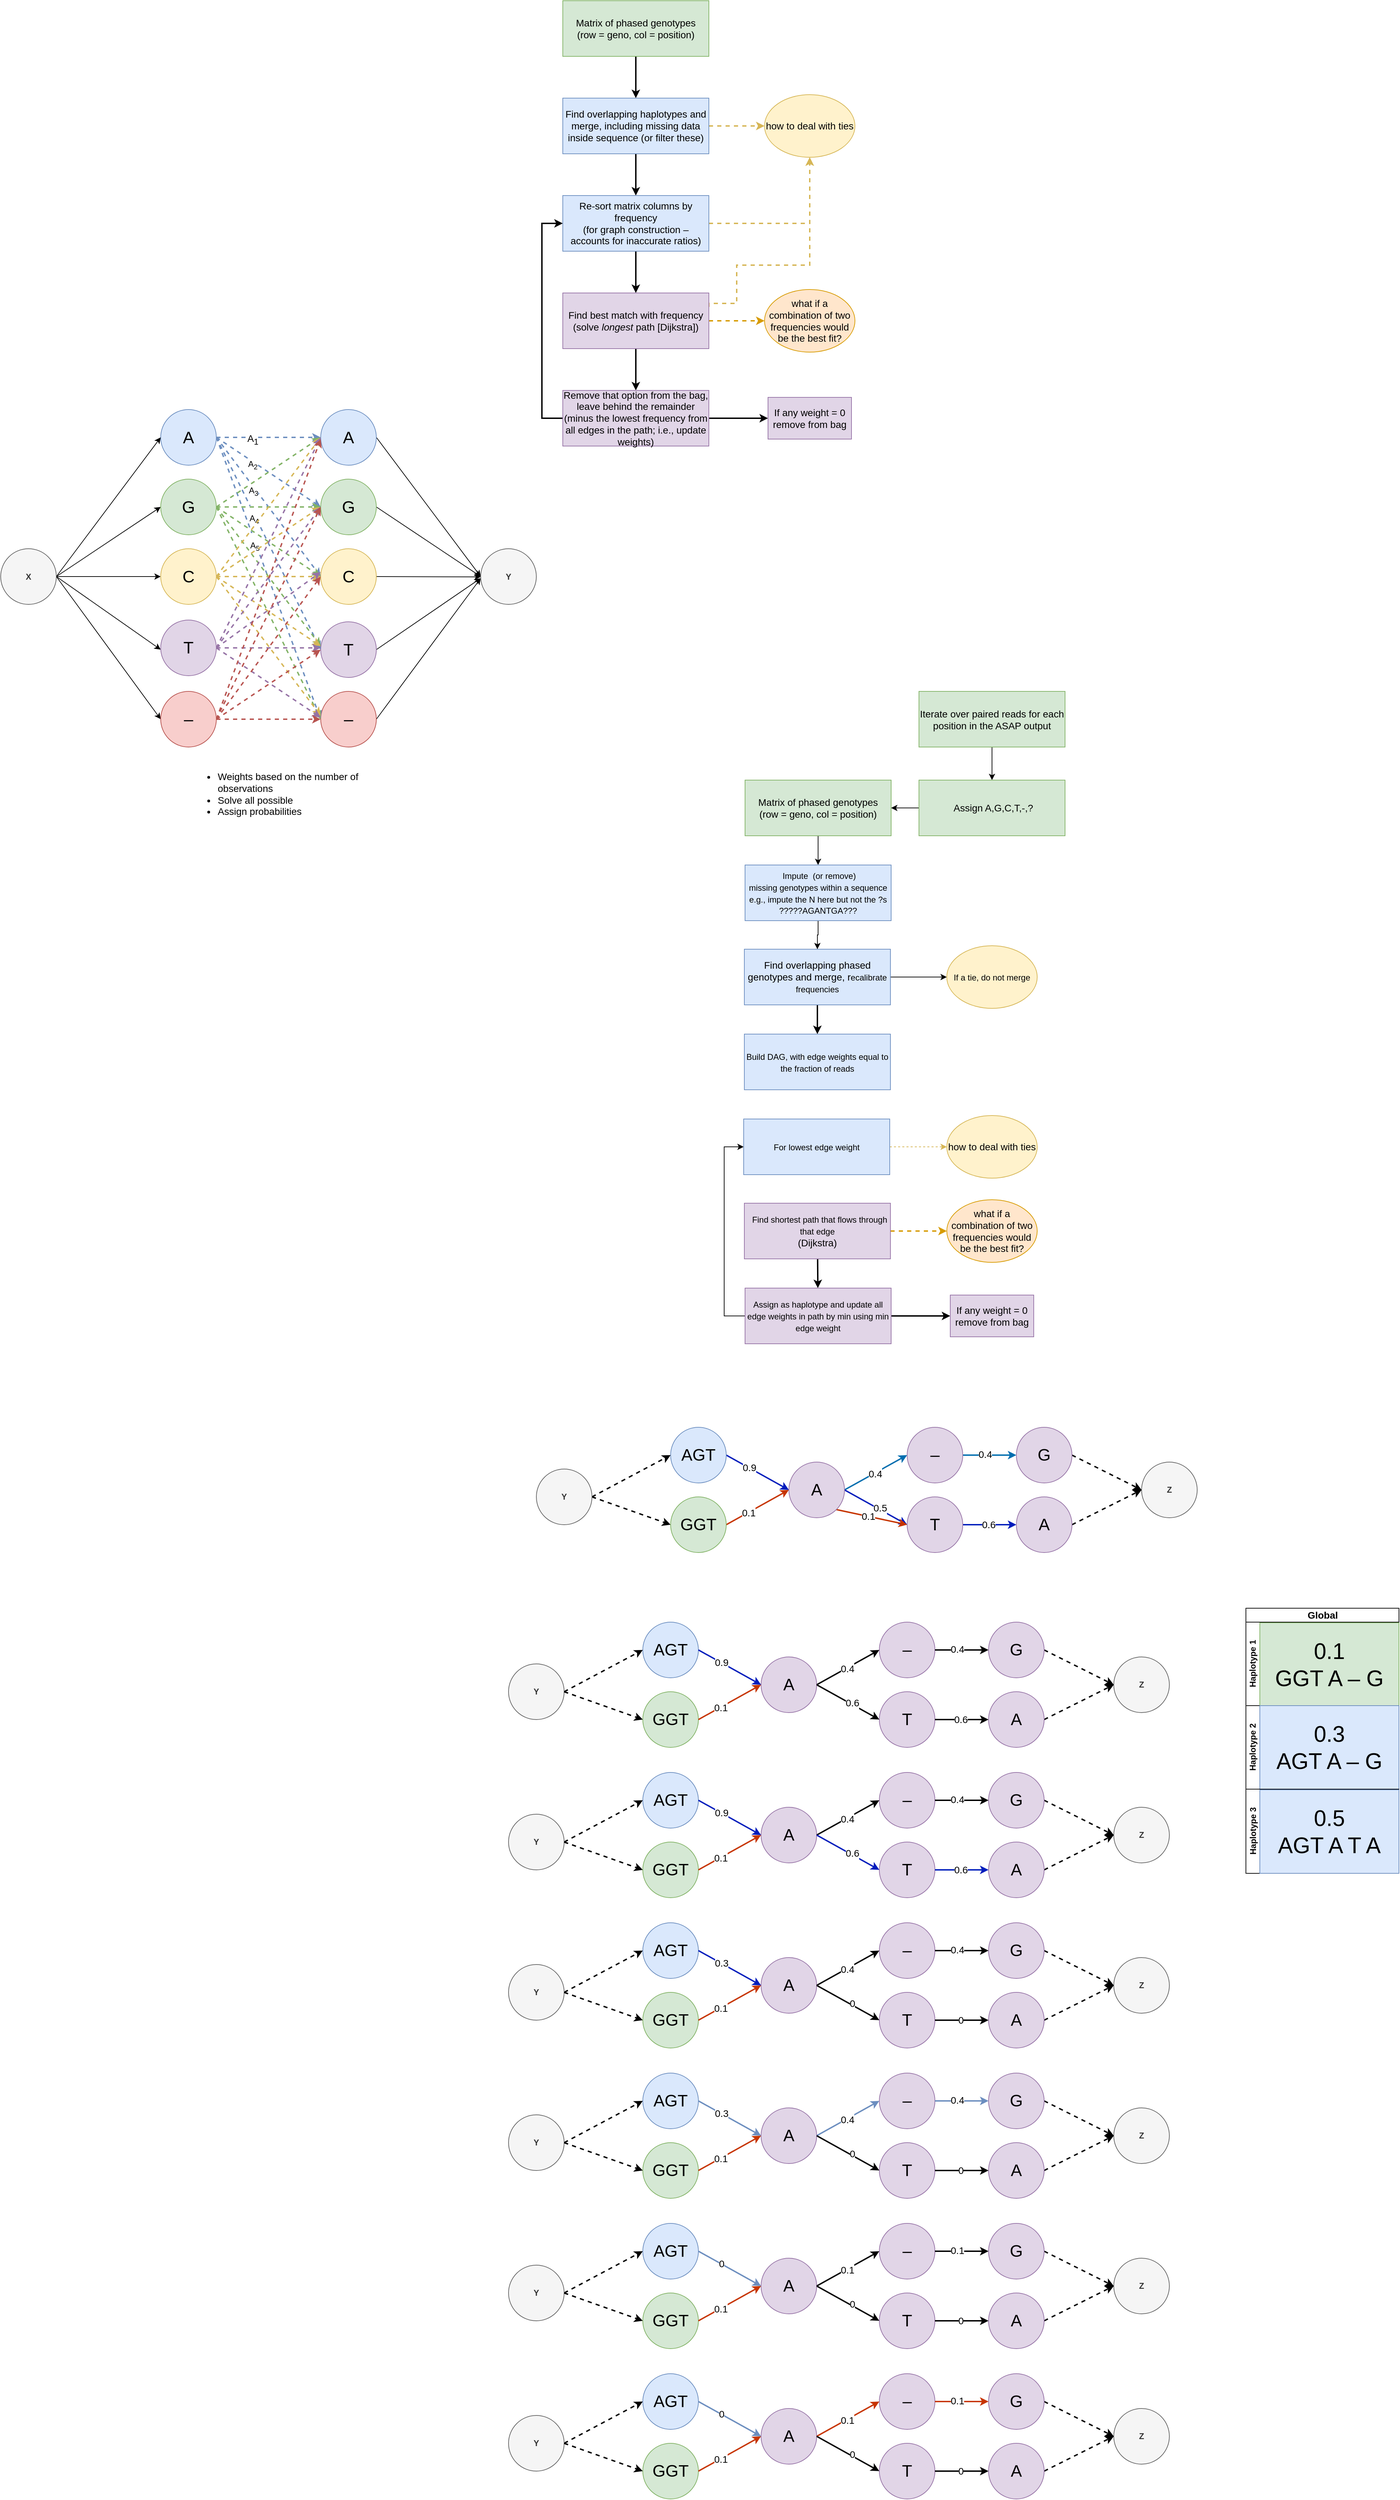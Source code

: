 <mxfile version="13.5.7" type="device"><diagram id="kR5ckGSKvzdsr06SdgK9" name="Page-1"><mxGraphModel dx="2292" dy="2829" grid="1" gridSize="10" guides="1" tooltips="1" connect="1" arrows="1" fold="1" page="1" pageScale="1" pageWidth="827" pageHeight="1169" math="0" shadow="0"><root><mxCell id="0"/><mxCell id="1" parent="0"/><mxCell id="LHu8zwqRfMY7hL-iurxr-49" style="edgeStyle=none;rounded=0;orthogonalLoop=1;jettySize=auto;html=1;exitX=1;exitY=0.5;exitDx=0;exitDy=0;entryX=0;entryY=0.5;entryDx=0;entryDy=0;strokeWidth=1;" parent="1" source="LHu8zwqRfMY7hL-iurxr-1" target="LHu8zwqRfMY7hL-iurxr-12" edge="1"><mxGeometry relative="1" as="geometry"/></mxCell><mxCell id="LHu8zwqRfMY7hL-iurxr-1" value="G" style="ellipse;whiteSpace=wrap;html=1;aspect=fixed;fillColor=#d5e8d4;strokeColor=#82b366;fontSize=24;" parent="1" vertex="1"><mxGeometry x="480" y="377.5" width="80" height="80" as="geometry"/></mxCell><mxCell id="LHu8zwqRfMY7hL-iurxr-50" style="edgeStyle=none;rounded=0;orthogonalLoop=1;jettySize=auto;html=1;exitX=1;exitY=0.5;exitDx=0;exitDy=0;strokeWidth=1;" parent="1" source="LHu8zwqRfMY7hL-iurxr-2" edge="1"><mxGeometry relative="1" as="geometry"><mxPoint x="710" y="518" as="targetPoint"/></mxGeometry></mxCell><mxCell id="LHu8zwqRfMY7hL-iurxr-2" value="C" style="ellipse;whiteSpace=wrap;html=1;aspect=fixed;fillColor=#fff2cc;strokeColor=#d6b656;fontSize=24;" parent="1" vertex="1"><mxGeometry x="480" y="477.5" width="80" height="80" as="geometry"/></mxCell><mxCell id="LHu8zwqRfMY7hL-iurxr-51" style="edgeStyle=none;rounded=0;orthogonalLoop=1;jettySize=auto;html=1;exitX=1;exitY=0.5;exitDx=0;exitDy=0;strokeWidth=1;" parent="1" source="LHu8zwqRfMY7hL-iurxr-3" edge="1"><mxGeometry relative="1" as="geometry"><mxPoint x="710" y="520" as="targetPoint"/></mxGeometry></mxCell><mxCell id="LHu8zwqRfMY7hL-iurxr-3" value="T" style="ellipse;whiteSpace=wrap;html=1;aspect=fixed;fillColor=#e1d5e7;strokeColor=#9673a6;fontSize=24;" parent="1" vertex="1"><mxGeometry x="480" y="582.5" width="80" height="80" as="geometry"/></mxCell><mxCell id="LHu8zwqRfMY7hL-iurxr-52" style="edgeStyle=none;rounded=0;orthogonalLoop=1;jettySize=auto;html=1;exitX=1;exitY=0.5;exitDx=0;exitDy=0;strokeWidth=1;" parent="1" source="LHu8zwqRfMY7hL-iurxr-4" edge="1"><mxGeometry relative="1" as="geometry"><mxPoint x="710" y="520" as="targetPoint"/></mxGeometry></mxCell><mxCell id="LHu8zwqRfMY7hL-iurxr-4" value="–" style="ellipse;whiteSpace=wrap;html=1;aspect=fixed;fillColor=#f8cecc;strokeColor=#b85450;fontSize=24;" parent="1" vertex="1"><mxGeometry x="480" y="682.5" width="80" height="80" as="geometry"/></mxCell><mxCell id="LHu8zwqRfMY7hL-iurxr-48" style="edgeStyle=none;rounded=0;orthogonalLoop=1;jettySize=auto;html=1;exitX=1;exitY=0.5;exitDx=0;exitDy=0;entryX=0;entryY=0.5;entryDx=0;entryDy=0;strokeWidth=1;" parent="1" source="LHu8zwqRfMY7hL-iurxr-5" target="LHu8zwqRfMY7hL-iurxr-12" edge="1"><mxGeometry relative="1" as="geometry"/></mxCell><mxCell id="LHu8zwqRfMY7hL-iurxr-5" value="A" style="ellipse;whiteSpace=wrap;html=1;aspect=fixed;fillColor=#dae8fc;strokeColor=#6c8ebf;fontSize=24;" parent="1" vertex="1"><mxGeometry x="480" y="277.5" width="80" height="80" as="geometry"/></mxCell><mxCell id="LHu8zwqRfMY7hL-iurxr-19" style="edgeStyle=none;rounded=0;orthogonalLoop=1;jettySize=auto;html=1;exitX=1;exitY=0.5;exitDx=0;exitDy=0;entryX=0;entryY=0.5;entryDx=0;entryDy=0;dashed=1;strokeWidth=2;fillColor=#dae8fc;strokeColor=#6c8ebf;" parent="1" source="LHu8zwqRfMY7hL-iurxr-10" target="LHu8zwqRfMY7hL-iurxr-5" edge="1"><mxGeometry relative="1" as="geometry"/></mxCell><mxCell id="LHu8zwqRfMY7hL-iurxr-53" value="&lt;font style=&quot;font-size: 14px&quot;&gt;A&lt;sub&gt;1&lt;/sub&gt;&lt;/font&gt;" style="edgeLabel;html=1;align=center;verticalAlign=middle;resizable=0;points=[];fontSize=24;" parent="LHu8zwqRfMY7hL-iurxr-19" vertex="1" connectable="0"><mxGeometry x="-0.304" y="2" relative="1" as="geometry"><mxPoint as="offset"/></mxGeometry></mxCell><mxCell id="LHu8zwqRfMY7hL-iurxr-20" style="edgeStyle=none;rounded=0;orthogonalLoop=1;jettySize=auto;html=1;exitX=1;exitY=0.5;exitDx=0;exitDy=0;entryX=0;entryY=0.5;entryDx=0;entryDy=0;dashed=1;strokeWidth=2;fillColor=#dae8fc;strokeColor=#6c8ebf;" parent="1" source="LHu8zwqRfMY7hL-iurxr-10" target="LHu8zwqRfMY7hL-iurxr-1" edge="1"><mxGeometry relative="1" as="geometry"/></mxCell><mxCell id="LHu8zwqRfMY7hL-iurxr-54" value="&lt;font style=&quot;font-size: 12px&quot;&gt;A&lt;sub&gt;2&lt;/sub&gt;&lt;/font&gt;" style="edgeLabel;html=1;align=center;verticalAlign=middle;resizable=0;points=[];fontSize=24;" parent="LHu8zwqRfMY7hL-iurxr-20" vertex="1" connectable="0"><mxGeometry x="-0.305" relative="1" as="geometry"><mxPoint as="offset"/></mxGeometry></mxCell><mxCell id="LHu8zwqRfMY7hL-iurxr-21" style="edgeStyle=none;rounded=0;orthogonalLoop=1;jettySize=auto;html=1;exitX=1;exitY=0.5;exitDx=0;exitDy=0;entryX=0;entryY=0.5;entryDx=0;entryDy=0;dashed=1;strokeWidth=2;fillColor=#dae8fc;strokeColor=#6c8ebf;" parent="1" source="LHu8zwqRfMY7hL-iurxr-10" target="LHu8zwqRfMY7hL-iurxr-2" edge="1"><mxGeometry relative="1" as="geometry"/></mxCell><mxCell id="LHu8zwqRfMY7hL-iurxr-55" value="&lt;font style=&quot;font-size: 12px&quot;&gt;A&lt;sub&gt;3&lt;/sub&gt;&lt;/font&gt;" style="edgeLabel;html=1;align=center;verticalAlign=middle;resizable=0;points=[];fontSize=24;" parent="LHu8zwqRfMY7hL-iurxr-21" vertex="1" connectable="0"><mxGeometry x="-0.284" y="-1" relative="1" as="geometry"><mxPoint as="offset"/></mxGeometry></mxCell><mxCell id="LHu8zwqRfMY7hL-iurxr-22" style="edgeStyle=none;rounded=0;orthogonalLoop=1;jettySize=auto;html=1;exitX=1;exitY=0.5;exitDx=0;exitDy=0;entryX=0;entryY=0.5;entryDx=0;entryDy=0;dashed=1;strokeWidth=2;fillColor=#dae8fc;strokeColor=#6c8ebf;" parent="1" source="LHu8zwqRfMY7hL-iurxr-10" target="LHu8zwqRfMY7hL-iurxr-3" edge="1"><mxGeometry relative="1" as="geometry"/></mxCell><mxCell id="LHu8zwqRfMY7hL-iurxr-56" value="&lt;font style=&quot;font-size: 12px&quot;&gt;A&lt;sub&gt;4&lt;/sub&gt;&lt;/font&gt;" style="edgeLabel;html=1;align=center;verticalAlign=middle;resizable=0;points=[];fontSize=24;" parent="LHu8zwqRfMY7hL-iurxr-22" vertex="1" connectable="0"><mxGeometry x="-0.268" y="-1" relative="1" as="geometry"><mxPoint as="offset"/></mxGeometry></mxCell><mxCell id="LHu8zwqRfMY7hL-iurxr-23" style="edgeStyle=none;rounded=0;orthogonalLoop=1;jettySize=auto;html=1;exitX=1;exitY=0.5;exitDx=0;exitDy=0;entryX=0;entryY=0.5;entryDx=0;entryDy=0;dashed=1;strokeWidth=2;fillColor=#dae8fc;strokeColor=#6c8ebf;" parent="1" source="LHu8zwqRfMY7hL-iurxr-10" target="LHu8zwqRfMY7hL-iurxr-4" edge="1"><mxGeometry relative="1" as="geometry"/></mxCell><mxCell id="LHu8zwqRfMY7hL-iurxr-57" value="&lt;font style=&quot;font-size: 12px&quot;&gt;A&lt;sub&gt;5&lt;/sub&gt;&lt;/font&gt;" style="edgeLabel;html=1;align=center;verticalAlign=middle;resizable=0;points=[];fontSize=24;" parent="LHu8zwqRfMY7hL-iurxr-23" vertex="1" connectable="0"><mxGeometry x="-0.255" y="-1" relative="1" as="geometry"><mxPoint as="offset"/></mxGeometry></mxCell><mxCell id="LHu8zwqRfMY7hL-iurxr-10" value="&lt;font style=&quot;font-size: 24px&quot;&gt;A&lt;/font&gt;" style="ellipse;whiteSpace=wrap;html=1;aspect=fixed;fillColor=#dae8fc;strokeColor=#6c8ebf;" parent="1" vertex="1"><mxGeometry x="250" y="277.5" width="80" height="80" as="geometry"/></mxCell><mxCell id="LHu8zwqRfMY7hL-iurxr-14" style="rounded=0;orthogonalLoop=1;jettySize=auto;html=1;exitX=1;exitY=0.5;exitDx=0;exitDy=0;entryX=0;entryY=0.5;entryDx=0;entryDy=0;" parent="1" source="LHu8zwqRfMY7hL-iurxr-11" target="LHu8zwqRfMY7hL-iurxr-10" edge="1"><mxGeometry relative="1" as="geometry"/></mxCell><mxCell id="LHu8zwqRfMY7hL-iurxr-15" style="edgeStyle=none;rounded=0;orthogonalLoop=1;jettySize=auto;html=1;exitX=1;exitY=0.5;exitDx=0;exitDy=0;entryX=0;entryY=0.5;entryDx=0;entryDy=0;" parent="1" source="LHu8zwqRfMY7hL-iurxr-11" edge="1"><mxGeometry relative="1" as="geometry"><mxPoint x="250" y="417.5" as="targetPoint"/></mxGeometry></mxCell><mxCell id="LHu8zwqRfMY7hL-iurxr-16" style="edgeStyle=none;rounded=0;orthogonalLoop=1;jettySize=auto;html=1;exitX=1;exitY=0.5;exitDx=0;exitDy=0;entryX=0;entryY=0.5;entryDx=0;entryDy=0;" parent="1" source="LHu8zwqRfMY7hL-iurxr-11" edge="1"><mxGeometry relative="1" as="geometry"><mxPoint x="250" y="517.5" as="targetPoint"/></mxGeometry></mxCell><mxCell id="LHu8zwqRfMY7hL-iurxr-17" style="edgeStyle=none;rounded=0;orthogonalLoop=1;jettySize=auto;html=1;exitX=1;exitY=0.5;exitDx=0;exitDy=0;entryX=0;entryY=0.5;entryDx=0;entryDy=0;" parent="1" source="LHu8zwqRfMY7hL-iurxr-11" edge="1"><mxGeometry relative="1" as="geometry"><mxPoint x="250" y="622.5" as="targetPoint"/></mxGeometry></mxCell><mxCell id="LHu8zwqRfMY7hL-iurxr-18" style="edgeStyle=none;rounded=0;orthogonalLoop=1;jettySize=auto;html=1;exitX=1;exitY=0.5;exitDx=0;exitDy=0;entryX=0;entryY=0.5;entryDx=0;entryDy=0;" parent="1" source="LHu8zwqRfMY7hL-iurxr-11" edge="1"><mxGeometry relative="1" as="geometry"><mxPoint x="250" y="722.5" as="targetPoint"/></mxGeometry></mxCell><mxCell id="LHu8zwqRfMY7hL-iurxr-11" value="X" style="ellipse;whiteSpace=wrap;html=1;aspect=fixed;fillColor=#f5f5f5;strokeColor=#666666;fontColor=#333333;fontStyle=1" parent="1" vertex="1"><mxGeometry x="20" y="477.5" width="80" height="80" as="geometry"/></mxCell><mxCell id="LHu8zwqRfMY7hL-iurxr-12" value="Y" style="ellipse;whiteSpace=wrap;html=1;aspect=fixed;fillColor=#f5f5f5;strokeColor=#666666;fontColor=#333333;fontStyle=1" parent="1" vertex="1"><mxGeometry x="710" y="477.5" width="80" height="80" as="geometry"/></mxCell><mxCell id="LHu8zwqRfMY7hL-iurxr-24" style="edgeStyle=none;rounded=0;orthogonalLoop=1;jettySize=auto;html=1;exitX=1;exitY=0.5;exitDx=0;exitDy=0;entryX=0;entryY=0.5;entryDx=0;entryDy=0;dashed=1;strokeWidth=2;fillColor=#d5e8d4;strokeColor=#82b366;" parent="1" source="LHu8zwqRfMY7hL-iurxr-29" edge="1"><mxGeometry relative="1" as="geometry"><mxPoint x="480" y="417.5" as="targetPoint"/></mxGeometry></mxCell><mxCell id="LHu8zwqRfMY7hL-iurxr-25" style="edgeStyle=none;rounded=0;orthogonalLoop=1;jettySize=auto;html=1;exitX=1;exitY=0.5;exitDx=0;exitDy=0;entryX=0;entryY=0.5;entryDx=0;entryDy=0;dashed=1;strokeWidth=2;fillColor=#d5e8d4;strokeColor=#82b366;" parent="1" source="LHu8zwqRfMY7hL-iurxr-29" edge="1"><mxGeometry relative="1" as="geometry"><mxPoint x="480" y="517.5" as="targetPoint"/></mxGeometry></mxCell><mxCell id="LHu8zwqRfMY7hL-iurxr-26" style="edgeStyle=none;rounded=0;orthogonalLoop=1;jettySize=auto;html=1;exitX=1;exitY=0.5;exitDx=0;exitDy=0;entryX=0;entryY=0.5;entryDx=0;entryDy=0;dashed=1;strokeWidth=2;fillColor=#d5e8d4;strokeColor=#82b366;" parent="1" source="LHu8zwqRfMY7hL-iurxr-29" edge="1"><mxGeometry relative="1" as="geometry"><mxPoint x="480" y="617.5" as="targetPoint"/></mxGeometry></mxCell><mxCell id="LHu8zwqRfMY7hL-iurxr-27" style="edgeStyle=none;rounded=0;orthogonalLoop=1;jettySize=auto;html=1;exitX=1;exitY=0.5;exitDx=0;exitDy=0;entryX=0;entryY=0.5;entryDx=0;entryDy=0;dashed=1;strokeWidth=2;fillColor=#d5e8d4;strokeColor=#82b366;" parent="1" source="LHu8zwqRfMY7hL-iurxr-29" edge="1"><mxGeometry relative="1" as="geometry"><mxPoint x="480" y="722.5" as="targetPoint"/></mxGeometry></mxCell><mxCell id="LHu8zwqRfMY7hL-iurxr-28" style="edgeStyle=none;rounded=0;orthogonalLoop=1;jettySize=auto;html=1;exitX=1;exitY=0.5;exitDx=0;exitDy=0;entryX=0;entryY=0.5;entryDx=0;entryDy=0;dashed=1;strokeWidth=2;fillColor=#d5e8d4;strokeColor=#82b366;" parent="1" source="LHu8zwqRfMY7hL-iurxr-29" target="LHu8zwqRfMY7hL-iurxr-5" edge="1"><mxGeometry relative="1" as="geometry"><mxPoint x="480" y="822.5" as="targetPoint"/></mxGeometry></mxCell><mxCell id="LHu8zwqRfMY7hL-iurxr-29" value="G" style="ellipse;whiteSpace=wrap;html=1;aspect=fixed;fillColor=#d5e8d4;strokeColor=#82b366;fontSize=24;" parent="1" vertex="1"><mxGeometry x="250" y="377.5" width="80" height="80" as="geometry"/></mxCell><mxCell id="LHu8zwqRfMY7hL-iurxr-30" style="edgeStyle=none;rounded=0;orthogonalLoop=1;jettySize=auto;html=1;exitX=1;exitY=0.5;exitDx=0;exitDy=0;entryX=0;entryY=0.5;entryDx=0;entryDy=0;dashed=1;strokeWidth=2;fillColor=#fff2cc;strokeColor=#d6b656;" parent="1" source="LHu8zwqRfMY7hL-iurxr-35" edge="1"><mxGeometry relative="1" as="geometry"><mxPoint x="480" y="517.5" as="targetPoint"/></mxGeometry></mxCell><mxCell id="LHu8zwqRfMY7hL-iurxr-31" style="edgeStyle=none;rounded=0;orthogonalLoop=1;jettySize=auto;html=1;exitX=1;exitY=0.5;exitDx=0;exitDy=0;entryX=0;entryY=0.5;entryDx=0;entryDy=0;dashed=1;strokeWidth=2;fillColor=#fff2cc;strokeColor=#d6b656;" parent="1" source="LHu8zwqRfMY7hL-iurxr-35" edge="1"><mxGeometry relative="1" as="geometry"><mxPoint x="480" y="617.5" as="targetPoint"/></mxGeometry></mxCell><mxCell id="LHu8zwqRfMY7hL-iurxr-32" style="edgeStyle=none;rounded=0;orthogonalLoop=1;jettySize=auto;html=1;exitX=1;exitY=0.5;exitDx=0;exitDy=0;entryX=0;entryY=0.5;entryDx=0;entryDy=0;dashed=1;strokeWidth=2;fillColor=#fff2cc;strokeColor=#d6b656;" parent="1" source="LHu8zwqRfMY7hL-iurxr-35" edge="1"><mxGeometry relative="1" as="geometry"><mxPoint x="480" y="717.5" as="targetPoint"/></mxGeometry></mxCell><mxCell id="LHu8zwqRfMY7hL-iurxr-33" style="edgeStyle=none;rounded=0;orthogonalLoop=1;jettySize=auto;html=1;exitX=1;exitY=0.5;exitDx=0;exitDy=0;entryX=0;entryY=0.5;entryDx=0;entryDy=0;dashed=1;strokeWidth=2;fillColor=#fff2cc;strokeColor=#d6b656;" parent="1" source="LHu8zwqRfMY7hL-iurxr-35" target="LHu8zwqRfMY7hL-iurxr-1" edge="1"><mxGeometry relative="1" as="geometry"><mxPoint x="480" y="822.5" as="targetPoint"/></mxGeometry></mxCell><mxCell id="LHu8zwqRfMY7hL-iurxr-34" style="edgeStyle=none;rounded=0;orthogonalLoop=1;jettySize=auto;html=1;exitX=1;exitY=0.5;exitDx=0;exitDy=0;entryX=0;entryY=0.5;entryDx=0;entryDy=0;dashed=1;strokeWidth=2;fillColor=#fff2cc;strokeColor=#d6b656;" parent="1" source="LHu8zwqRfMY7hL-iurxr-35" target="LHu8zwqRfMY7hL-iurxr-5" edge="1"><mxGeometry relative="1" as="geometry"><mxPoint x="480" y="922.5" as="targetPoint"/></mxGeometry></mxCell><mxCell id="LHu8zwqRfMY7hL-iurxr-35" value="C" style="ellipse;whiteSpace=wrap;html=1;aspect=fixed;fillColor=#fff2cc;strokeColor=#d6b656;fontSize=24;" parent="1" vertex="1"><mxGeometry x="250" y="477.5" width="80" height="80" as="geometry"/></mxCell><mxCell id="LHu8zwqRfMY7hL-iurxr-36" style="edgeStyle=none;rounded=0;orthogonalLoop=1;jettySize=auto;html=1;exitX=1;exitY=0.5;exitDx=0;exitDy=0;entryX=0;entryY=0.5;entryDx=0;entryDy=0;dashed=1;strokeWidth=2;fillColor=#e1d5e7;strokeColor=#9673a6;" parent="1" source="LHu8zwqRfMY7hL-iurxr-41" edge="1"><mxGeometry relative="1" as="geometry"><mxPoint x="480" y="620" as="targetPoint"/></mxGeometry></mxCell><mxCell id="LHu8zwqRfMY7hL-iurxr-37" style="edgeStyle=none;rounded=0;orthogonalLoop=1;jettySize=auto;html=1;exitX=1;exitY=0.5;exitDx=0;exitDy=0;entryX=0;entryY=0.5;entryDx=0;entryDy=0;dashed=1;strokeWidth=2;fillColor=#e1d5e7;strokeColor=#9673a6;" parent="1" source="LHu8zwqRfMY7hL-iurxr-41" edge="1"><mxGeometry relative="1" as="geometry"><mxPoint x="480" y="720" as="targetPoint"/></mxGeometry></mxCell><mxCell id="LHu8zwqRfMY7hL-iurxr-38" style="edgeStyle=none;rounded=0;orthogonalLoop=1;jettySize=auto;html=1;exitX=1;exitY=0.5;exitDx=0;exitDy=0;entryX=0;entryY=0.5;entryDx=0;entryDy=0;dashed=1;strokeWidth=2;fillColor=#e1d5e7;strokeColor=#9673a6;" parent="1" source="LHu8zwqRfMY7hL-iurxr-41" target="LHu8zwqRfMY7hL-iurxr-1" edge="1"><mxGeometry relative="1" as="geometry"><mxPoint x="480" y="820" as="targetPoint"/></mxGeometry></mxCell><mxCell id="LHu8zwqRfMY7hL-iurxr-39" style="edgeStyle=none;rounded=0;orthogonalLoop=1;jettySize=auto;html=1;exitX=1;exitY=0.5;exitDx=0;exitDy=0;entryX=0;entryY=0.419;entryDx=0;entryDy=0;dashed=1;strokeWidth=2;fillColor=#e1d5e7;strokeColor=#9673a6;entryPerimeter=0;" parent="1" source="LHu8zwqRfMY7hL-iurxr-41" target="LHu8zwqRfMY7hL-iurxr-2" edge="1"><mxGeometry relative="1" as="geometry"><mxPoint x="480" y="925" as="targetPoint"/></mxGeometry></mxCell><mxCell id="LHu8zwqRfMY7hL-iurxr-40" style="edgeStyle=none;rounded=0;orthogonalLoop=1;jettySize=auto;html=1;exitX=1;exitY=0.5;exitDx=0;exitDy=0;entryX=0;entryY=0.5;entryDx=0;entryDy=0;dashed=1;strokeWidth=2;fillColor=#e1d5e7;strokeColor=#9673a6;" parent="1" source="LHu8zwqRfMY7hL-iurxr-41" target="LHu8zwqRfMY7hL-iurxr-5" edge="1"><mxGeometry relative="1" as="geometry"><mxPoint x="480" y="1025" as="targetPoint"/></mxGeometry></mxCell><mxCell id="LHu8zwqRfMY7hL-iurxr-41" value="T" style="ellipse;whiteSpace=wrap;html=1;aspect=fixed;fillColor=#e1d5e7;strokeColor=#9673a6;fontSize=24;" parent="1" vertex="1"><mxGeometry x="250" y="580" width="80" height="80" as="geometry"/></mxCell><mxCell id="LHu8zwqRfMY7hL-iurxr-42" style="edgeStyle=none;rounded=0;orthogonalLoop=1;jettySize=auto;html=1;exitX=1;exitY=0.5;exitDx=0;exitDy=0;entryX=0;entryY=0.5;entryDx=0;entryDy=0;dashed=1;strokeWidth=2;fillColor=#f8cecc;strokeColor=#b85450;" parent="1" source="LHu8zwqRfMY7hL-iurxr-47" edge="1"><mxGeometry relative="1" as="geometry"><mxPoint x="480" y="722.5" as="targetPoint"/></mxGeometry></mxCell><mxCell id="LHu8zwqRfMY7hL-iurxr-43" style="edgeStyle=none;rounded=0;orthogonalLoop=1;jettySize=auto;html=1;exitX=1;exitY=0.5;exitDx=0;exitDy=0;entryX=0;entryY=0.5;entryDx=0;entryDy=0;dashed=1;strokeWidth=2;fillColor=#f8cecc;strokeColor=#b85450;" parent="1" source="LHu8zwqRfMY7hL-iurxr-47" target="LHu8zwqRfMY7hL-iurxr-3" edge="1"><mxGeometry relative="1" as="geometry"><mxPoint x="480" y="822.5" as="targetPoint"/></mxGeometry></mxCell><mxCell id="LHu8zwqRfMY7hL-iurxr-44" style="edgeStyle=none;rounded=0;orthogonalLoop=1;jettySize=auto;html=1;exitX=1;exitY=0.5;exitDx=0;exitDy=0;entryX=0;entryY=0.5;entryDx=0;entryDy=0;dashed=1;strokeWidth=2;fillColor=#f8cecc;strokeColor=#b85450;" parent="1" source="LHu8zwqRfMY7hL-iurxr-47" target="LHu8zwqRfMY7hL-iurxr-2" edge="1"><mxGeometry relative="1" as="geometry"><mxPoint x="480" y="922.5" as="targetPoint"/></mxGeometry></mxCell><mxCell id="LHu8zwqRfMY7hL-iurxr-45" style="edgeStyle=none;rounded=0;orthogonalLoop=1;jettySize=auto;html=1;exitX=1;exitY=0.5;exitDx=0;exitDy=0;entryX=0;entryY=0.5;entryDx=0;entryDy=0;dashed=1;strokeWidth=2;fillColor=#f8cecc;strokeColor=#b85450;" parent="1" source="LHu8zwqRfMY7hL-iurxr-47" target="LHu8zwqRfMY7hL-iurxr-1" edge="1"><mxGeometry relative="1" as="geometry"><mxPoint x="480" y="1027.5" as="targetPoint"/></mxGeometry></mxCell><mxCell id="LHu8zwqRfMY7hL-iurxr-46" style="edgeStyle=none;rounded=0;orthogonalLoop=1;jettySize=auto;html=1;exitX=1;exitY=0.5;exitDx=0;exitDy=0;dashed=1;strokeWidth=2;fillColor=#f8cecc;strokeColor=#b85450;" parent="1" source="LHu8zwqRfMY7hL-iurxr-47" edge="1"><mxGeometry relative="1" as="geometry"><mxPoint x="480" y="320" as="targetPoint"/></mxGeometry></mxCell><mxCell id="LHu8zwqRfMY7hL-iurxr-47" value="–" style="ellipse;whiteSpace=wrap;html=1;aspect=fixed;fillColor=#f8cecc;strokeColor=#b85450;fontSize=24;" parent="1" vertex="1"><mxGeometry x="250" y="682.5" width="80" height="80" as="geometry"/></mxCell><mxCell id="LHu8zwqRfMY7hL-iurxr-58" value="&lt;ul&gt;&lt;li&gt;Weights based on the number of observations&lt;/li&gt;&lt;li&gt;Solve all possible&lt;/li&gt;&lt;li&gt;Assign probabilities&lt;/li&gt;&lt;/ul&gt;" style="text;html=1;strokeColor=none;fillColor=none;align=left;verticalAlign=middle;whiteSpace=wrap;rounded=0;fontSize=14;" parent="1" vertex="1"><mxGeometry x="290" y="820" width="310" height="20" as="geometry"/></mxCell><mxCell id="LHu8zwqRfMY7hL-iurxr-61" value="" style="edgeStyle=none;rounded=0;orthogonalLoop=1;jettySize=auto;html=1;strokeWidth=2;fontSize=14;" parent="1" source="LHu8zwqRfMY7hL-iurxr-59" target="LHu8zwqRfMY7hL-iurxr-60" edge="1"><mxGeometry relative="1" as="geometry"/></mxCell><mxCell id="LHu8zwqRfMY7hL-iurxr-59" value="Matrix of phased genotypes&lt;br&gt;(row = geno, col = position)" style="rounded=0;whiteSpace=wrap;html=1;fontSize=14;fillColor=#d5e8d4;strokeColor=#82b366;" parent="1" vertex="1"><mxGeometry x="828" y="-310" width="210" height="80" as="geometry"/></mxCell><mxCell id="LHu8zwqRfMY7hL-iurxr-63" value="" style="edgeStyle=none;rounded=0;orthogonalLoop=1;jettySize=auto;html=1;strokeWidth=2;fontSize=14;fillColor=#fff2cc;strokeColor=#d6b656;dashed=1;" parent="1" source="LHu8zwqRfMY7hL-iurxr-60" target="LHu8zwqRfMY7hL-iurxr-62" edge="1"><mxGeometry relative="1" as="geometry"/></mxCell><mxCell id="LHu8zwqRfMY7hL-iurxr-65" value="" style="edgeStyle=none;rounded=0;orthogonalLoop=1;jettySize=auto;html=1;strokeWidth=2;fontSize=14;" parent="1" source="LHu8zwqRfMY7hL-iurxr-60" target="LHu8zwqRfMY7hL-iurxr-64" edge="1"><mxGeometry relative="1" as="geometry"/></mxCell><mxCell id="LHu8zwqRfMY7hL-iurxr-60" value="Find overlapping haplotypes and merge, including missing data inside sequence (or filter these)" style="whiteSpace=wrap;html=1;rounded=0;fontSize=14;fillColor=#dae8fc;strokeColor=#6c8ebf;" parent="1" vertex="1"><mxGeometry x="828" y="-170" width="210" height="80" as="geometry"/></mxCell><mxCell id="LHu8zwqRfMY7hL-iurxr-62" value="how to deal with ties" style="ellipse;whiteSpace=wrap;html=1;rounded=0;fontSize=14;fillColor=#fff2cc;strokeColor=#d6b656;" parent="1" vertex="1"><mxGeometry x="1118" y="-175" width="130" height="90" as="geometry"/></mxCell><mxCell id="LHu8zwqRfMY7hL-iurxr-69" value="" style="edgeStyle=none;rounded=0;orthogonalLoop=1;jettySize=auto;html=1;strokeWidth=2;fontSize=14;" parent="1" source="LHu8zwqRfMY7hL-iurxr-64" target="LHu8zwqRfMY7hL-iurxr-68" edge="1"><mxGeometry relative="1" as="geometry"/></mxCell><mxCell id="LHu8zwqRfMY7hL-iurxr-75" style="edgeStyle=orthogonalEdgeStyle;rounded=0;orthogonalLoop=1;jettySize=auto;html=1;exitX=1;exitY=0.5;exitDx=0;exitDy=0;entryX=0.5;entryY=1;entryDx=0;entryDy=0;strokeWidth=2;fontSize=14;fillColor=#fff2cc;strokeColor=#d6b656;dashed=1;" parent="1" source="LHu8zwqRfMY7hL-iurxr-64" target="LHu8zwqRfMY7hL-iurxr-62" edge="1"><mxGeometry relative="1" as="geometry"/></mxCell><mxCell id="LHu8zwqRfMY7hL-iurxr-64" value="Re-sort matrix columns by frequency&lt;br&gt;(for graph construction – accounts for inaccurate ratios)" style="whiteSpace=wrap;html=1;rounded=0;fontSize=14;fillColor=#dae8fc;strokeColor=#6c8ebf;" parent="1" vertex="1"><mxGeometry x="828" y="-30" width="210" height="80" as="geometry"/></mxCell><mxCell id="LHu8zwqRfMY7hL-iurxr-71" value="" style="edgeStyle=none;rounded=0;orthogonalLoop=1;jettySize=auto;html=1;strokeWidth=2;fontSize=14;" parent="1" source="LHu8zwqRfMY7hL-iurxr-68" target="LHu8zwqRfMY7hL-iurxr-70" edge="1"><mxGeometry relative="1" as="geometry"/></mxCell><mxCell id="LHu8zwqRfMY7hL-iurxr-76" style="edgeStyle=orthogonalEdgeStyle;rounded=0;orthogonalLoop=1;jettySize=auto;html=1;exitX=1;exitY=0.25;exitDx=0;exitDy=0;strokeWidth=2;fontSize=14;entryX=0.5;entryY=1;entryDx=0;entryDy=0;fillColor=#fff2cc;strokeColor=#d6b656;dashed=1;" parent="1" source="LHu8zwqRfMY7hL-iurxr-68" target="LHu8zwqRfMY7hL-iurxr-62" edge="1"><mxGeometry relative="1" as="geometry"><mxPoint x="1178" y="-70.0" as="targetPoint"/><Array as="points"><mxPoint x="1038" y="125"/><mxPoint x="1078" y="125"/><mxPoint x="1078" y="70"/><mxPoint x="1183" y="70"/></Array></mxGeometry></mxCell><mxCell id="LHu8zwqRfMY7hL-iurxr-79" style="edgeStyle=orthogonalEdgeStyle;rounded=0;orthogonalLoop=1;jettySize=auto;html=1;exitX=1;exitY=0.5;exitDx=0;exitDy=0;entryX=0;entryY=0.5;entryDx=0;entryDy=0;strokeWidth=2;fontSize=14;fillColor=#ffe6cc;strokeColor=#d79b00;dashed=1;" parent="1" source="LHu8zwqRfMY7hL-iurxr-68" target="LHu8zwqRfMY7hL-iurxr-77" edge="1"><mxGeometry relative="1" as="geometry"/></mxCell><mxCell id="LHu8zwqRfMY7hL-iurxr-68" value="Find best match with frequency&lt;br&gt;(solve &lt;i&gt;longest&lt;/i&gt;&amp;nbsp;path [Dijkstra])" style="whiteSpace=wrap;html=1;rounded=0;fontSize=14;fillColor=#e1d5e7;strokeColor=#9673a6;" parent="1" vertex="1"><mxGeometry x="828" y="110" width="210" height="80" as="geometry"/></mxCell><mxCell id="LHu8zwqRfMY7hL-iurxr-72" style="edgeStyle=orthogonalEdgeStyle;rounded=0;orthogonalLoop=1;jettySize=auto;html=1;exitX=0;exitY=0.5;exitDx=0;exitDy=0;entryX=0;entryY=0.5;entryDx=0;entryDy=0;strokeWidth=2;fontSize=14;" parent="1" source="LHu8zwqRfMY7hL-iurxr-70" target="LHu8zwqRfMY7hL-iurxr-64" edge="1"><mxGeometry relative="1" as="geometry"><Array as="points"><mxPoint x="798" y="290"/><mxPoint x="798" y="10"/></Array></mxGeometry></mxCell><mxCell id="LHu8zwqRfMY7hL-iurxr-373" value="" style="edgeStyle=none;rounded=0;orthogonalLoop=1;jettySize=auto;html=1;strokeColor=#000000;strokeWidth=2;fontSize=32;" parent="1" source="LHu8zwqRfMY7hL-iurxr-70" edge="1"><mxGeometry relative="1" as="geometry"><mxPoint x="1123" y="290" as="targetPoint"/></mxGeometry></mxCell><mxCell id="LHu8zwqRfMY7hL-iurxr-70" value="Remove that option from the bag, leave behind the remainder (minus the lowest frequency from all edges in the path; i.e., update weights)" style="whiteSpace=wrap;html=1;rounded=0;fontSize=14;fillColor=#e1d5e7;strokeColor=#9673a6;" parent="1" vertex="1"><mxGeometry x="828" y="250" width="210" height="80" as="geometry"/></mxCell><mxCell id="LHu8zwqRfMY7hL-iurxr-77" value="&lt;span&gt;what if a combination of two frequencies would be the best fit?&lt;/span&gt;" style="ellipse;whiteSpace=wrap;html=1;fontSize=14;fillColor=#ffe6cc;strokeColor=#d79b00;" parent="1" vertex="1"><mxGeometry x="1118" y="105" width="130" height="90" as="geometry"/></mxCell><mxCell id="LHu8zwqRfMY7hL-iurxr-165" style="rounded=0;orthogonalLoop=1;jettySize=auto;html=1;exitX=1;exitY=0.5;exitDx=0;exitDy=0;entryX=0;entryY=0.5;entryDx=0;entryDy=0;strokeWidth=2;fontSize=14;fillColor=#0050ef;strokeColor=#001DBC;" parent="1" source="LHu8zwqRfMY7hL-iurxr-167" target="LHu8zwqRfMY7hL-iurxr-182" edge="1"><mxGeometry relative="1" as="geometry"/></mxCell><mxCell id="LHu8zwqRfMY7hL-iurxr-166" value="0.9" style="edgeLabel;html=1;align=center;verticalAlign=middle;resizable=0;points=[];fontSize=14;" parent="LHu8zwqRfMY7hL-iurxr-165" vertex="1" connectable="0"><mxGeometry x="-0.283" relative="1" as="geometry"><mxPoint as="offset"/></mxGeometry></mxCell><mxCell id="LHu8zwqRfMY7hL-iurxr-167" value="&lt;font style=&quot;font-size: 24px&quot;&gt;AGT&lt;/font&gt;" style="ellipse;whiteSpace=wrap;html=1;aspect=fixed;fillColor=#dae8fc;strokeColor=#6c8ebf;" parent="1" vertex="1"><mxGeometry x="983" y="1740" width="80" height="80" as="geometry"/></mxCell><mxCell id="LHu8zwqRfMY7hL-iurxr-168" style="rounded=0;orthogonalLoop=1;jettySize=auto;html=1;exitX=1;exitY=0.5;exitDx=0;exitDy=0;entryX=0;entryY=0.5;entryDx=0;entryDy=0;strokeColor=#000000;strokeWidth=2;dashed=1;fontSize=32;" parent="1" source="LHu8zwqRfMY7hL-iurxr-172" target="LHu8zwqRfMY7hL-iurxr-167" edge="1"><mxGeometry relative="1" as="geometry"/></mxCell><mxCell id="LHu8zwqRfMY7hL-iurxr-170" style="edgeStyle=none;rounded=0;orthogonalLoop=1;jettySize=auto;html=1;exitX=1;exitY=0.5;exitDx=0;exitDy=0;entryX=0;entryY=0.5;entryDx=0;entryDy=0;strokeColor=#000000;strokeWidth=2;dashed=1;fontSize=32;" parent="1" source="LHu8zwqRfMY7hL-iurxr-172" target="LHu8zwqRfMY7hL-iurxr-175" edge="1"><mxGeometry relative="1" as="geometry"><mxPoint x="1020" y="1740" as="targetPoint"/></mxGeometry></mxCell><mxCell id="LHu8zwqRfMY7hL-iurxr-172" value="Y" style="ellipse;whiteSpace=wrap;html=1;aspect=fixed;fillColor=#f5f5f5;strokeColor=#666666;fontColor=#333333;fontStyle=1" parent="1" vertex="1"><mxGeometry x="790" y="1800" width="80" height="80" as="geometry"/></mxCell><mxCell id="LHu8zwqRfMY7hL-iurxr-173" style="edgeStyle=none;rounded=0;orthogonalLoop=1;jettySize=auto;html=1;exitX=1;exitY=0.5;exitDx=0;exitDy=0;entryX=0;entryY=0.5;entryDx=0;entryDy=0;strokeWidth=2;fontSize=14;fillColor=#fa6800;strokeColor=#C73500;" parent="1" source="LHu8zwqRfMY7hL-iurxr-175" target="LHu8zwqRfMY7hL-iurxr-182" edge="1"><mxGeometry relative="1" as="geometry"/></mxCell><mxCell id="LHu8zwqRfMY7hL-iurxr-174" value="0.1" style="edgeLabel;html=1;align=center;verticalAlign=middle;resizable=0;points=[];fontSize=14;" parent="LHu8zwqRfMY7hL-iurxr-173" vertex="1" connectable="0"><mxGeometry x="-0.297" relative="1" as="geometry"><mxPoint as="offset"/></mxGeometry></mxCell><mxCell id="LHu8zwqRfMY7hL-iurxr-175" value="GGT" style="ellipse;whiteSpace=wrap;html=1;aspect=fixed;fillColor=#d5e8d4;strokeColor=#82b366;fontSize=24;" parent="1" vertex="1"><mxGeometry x="983" y="1840" width="80" height="80" as="geometry"/></mxCell><mxCell id="LHu8zwqRfMY7hL-iurxr-176" style="edgeStyle=none;rounded=0;orthogonalLoop=1;jettySize=auto;html=1;exitX=1;exitY=0.5;exitDx=0;exitDy=0;entryX=0;entryY=0.5;entryDx=0;entryDy=0;strokeWidth=2;fontSize=14;fillColor=#1ba1e2;strokeColor=#006EAF;" parent="1" source="LHu8zwqRfMY7hL-iurxr-182" target="LHu8zwqRfMY7hL-iurxr-185" edge="1"><mxGeometry relative="1" as="geometry"/></mxCell><mxCell id="LHu8zwqRfMY7hL-iurxr-177" value="0.4" style="edgeLabel;html=1;align=center;verticalAlign=middle;resizable=0;points=[];fontSize=14;" parent="LHu8zwqRfMY7hL-iurxr-176" vertex="1" connectable="0"><mxGeometry x="-0.032" y="-1" relative="1" as="geometry"><mxPoint as="offset"/></mxGeometry></mxCell><mxCell id="LHu8zwqRfMY7hL-iurxr-178" style="edgeStyle=none;rounded=0;orthogonalLoop=1;jettySize=auto;html=1;exitX=1;exitY=0.5;exitDx=0;exitDy=0;entryX=0;entryY=0.5;entryDx=0;entryDy=0;strokeWidth=2;fontSize=14;fillColor=#0050ef;strokeColor=#001DBC;" parent="1" source="LHu8zwqRfMY7hL-iurxr-182" target="LHu8zwqRfMY7hL-iurxr-188" edge="1"><mxGeometry relative="1" as="geometry"/></mxCell><mxCell id="LHu8zwqRfMY7hL-iurxr-179" value="0.5" style="edgeLabel;html=1;align=center;verticalAlign=middle;resizable=0;points=[];fontSize=14;" parent="LHu8zwqRfMY7hL-iurxr-178" vertex="1" connectable="0"><mxGeometry x="0.111" y="2" relative="1" as="geometry"><mxPoint as="offset"/></mxGeometry></mxCell><mxCell id="LHu8zwqRfMY7hL-iurxr-180" style="edgeStyle=none;rounded=0;orthogonalLoop=1;jettySize=auto;html=1;exitX=1;exitY=1;exitDx=0;exitDy=0;entryX=0;entryY=0.5;entryDx=0;entryDy=0;strokeWidth=2;fontSize=14;fillColor=#fa6800;strokeColor=#C73500;" parent="1" source="LHu8zwqRfMY7hL-iurxr-182" target="LHu8zwqRfMY7hL-iurxr-188" edge="1"><mxGeometry relative="1" as="geometry"><mxPoint x="1323" y="1930" as="targetPoint"/></mxGeometry></mxCell><mxCell id="LHu8zwqRfMY7hL-iurxr-181" value="0.1" style="edgeLabel;html=1;align=center;verticalAlign=middle;resizable=0;points=[];fontSize=14;" parent="LHu8zwqRfMY7hL-iurxr-180" vertex="1" connectable="0"><mxGeometry x="-0.095" relative="1" as="geometry"><mxPoint as="offset"/></mxGeometry></mxCell><mxCell id="LHu8zwqRfMY7hL-iurxr-182" value="&lt;span style=&quot;font-size: 24px&quot;&gt;A&lt;/span&gt;" style="ellipse;whiteSpace=wrap;html=1;aspect=fixed;fillColor=#e1d5e7;strokeColor=#9673a6;" parent="1" vertex="1"><mxGeometry x="1153" y="1790" width="80" height="80" as="geometry"/></mxCell><mxCell id="LHu8zwqRfMY7hL-iurxr-183" style="edgeStyle=none;rounded=0;orthogonalLoop=1;jettySize=auto;html=1;exitX=1;exitY=0.5;exitDx=0;exitDy=0;entryX=0;entryY=0.5;entryDx=0;entryDy=0;strokeWidth=2;fontSize=14;strokeColor=#006EAF;fillColor=#1ba1e2;" parent="1" source="LHu8zwqRfMY7hL-iurxr-185" target="LHu8zwqRfMY7hL-iurxr-194" edge="1"><mxGeometry relative="1" as="geometry"><mxPoint x="1503" y="1830" as="targetPoint"/></mxGeometry></mxCell><mxCell id="LHu8zwqRfMY7hL-iurxr-184" value="0.4" style="edgeLabel;html=1;align=center;verticalAlign=middle;resizable=0;points=[];fontSize=14;" parent="LHu8zwqRfMY7hL-iurxr-183" vertex="1" connectable="0"><mxGeometry x="-0.182" y="1" relative="1" as="geometry"><mxPoint as="offset"/></mxGeometry></mxCell><mxCell id="LHu8zwqRfMY7hL-iurxr-185" value="&lt;span style=&quot;font-size: 24px&quot;&gt;–&lt;/span&gt;" style="ellipse;whiteSpace=wrap;html=1;aspect=fixed;fillColor=#e1d5e7;strokeColor=#9673a6;" parent="1" vertex="1"><mxGeometry x="1323" y="1740" width="80" height="80" as="geometry"/></mxCell><mxCell id="LHu8zwqRfMY7hL-iurxr-186" style="edgeStyle=none;rounded=0;orthogonalLoop=1;jettySize=auto;html=1;exitX=1;exitY=0.5;exitDx=0;exitDy=0;strokeWidth=2;fontSize=14;entryX=0;entryY=0.5;entryDx=0;entryDy=0;strokeColor=#001DBC;fillColor=#0050ef;" parent="1" source="LHu8zwqRfMY7hL-iurxr-188" target="LHu8zwqRfMY7hL-iurxr-195" edge="1"><mxGeometry relative="1" as="geometry"><mxPoint x="1503" y="1830" as="targetPoint"/></mxGeometry></mxCell><mxCell id="LHu8zwqRfMY7hL-iurxr-187" value="0.6" style="edgeLabel;html=1;align=center;verticalAlign=middle;resizable=0;points=[];fontSize=14;" parent="LHu8zwqRfMY7hL-iurxr-186" vertex="1" connectable="0"><mxGeometry x="-0.349" y="2" relative="1" as="geometry"><mxPoint x="11.29" y="2" as="offset"/></mxGeometry></mxCell><mxCell id="LHu8zwqRfMY7hL-iurxr-188" value="T" style="ellipse;whiteSpace=wrap;html=1;aspect=fixed;fillColor=#e1d5e7;strokeColor=#9673a6;fontSize=24;" parent="1" vertex="1"><mxGeometry x="1323" y="1840" width="80" height="80" as="geometry"/></mxCell><mxCell id="LHu8zwqRfMY7hL-iurxr-193" value="Z" style="ellipse;whiteSpace=wrap;html=1;aspect=fixed;fillColor=#f5f5f5;strokeColor=#666666;fontColor=#333333;fontStyle=1" parent="1" vertex="1"><mxGeometry x="1660" y="1790" width="80" height="80" as="geometry"/></mxCell><mxCell id="LHu8zwqRfMY7hL-iurxr-198" style="edgeStyle=none;rounded=0;orthogonalLoop=1;jettySize=auto;html=1;exitX=1;exitY=0.5;exitDx=0;exitDy=0;entryX=0;entryY=0.5;entryDx=0;entryDy=0;dashed=1;strokeWidth=2;fontSize=32;" parent="1" source="LHu8zwqRfMY7hL-iurxr-194" target="LHu8zwqRfMY7hL-iurxr-193" edge="1"><mxGeometry relative="1" as="geometry"/></mxCell><mxCell id="LHu8zwqRfMY7hL-iurxr-194" value="G" style="ellipse;whiteSpace=wrap;html=1;aspect=fixed;fillColor=#e1d5e7;strokeColor=#9673a6;fontSize=24;" parent="1" vertex="1"><mxGeometry x="1480" y="1740" width="80" height="80" as="geometry"/></mxCell><mxCell id="LHu8zwqRfMY7hL-iurxr-199" style="edgeStyle=none;rounded=0;orthogonalLoop=1;jettySize=auto;html=1;exitX=1;exitY=0.5;exitDx=0;exitDy=0;dashed=1;strokeWidth=2;fontSize=32;" parent="1" source="LHu8zwqRfMY7hL-iurxr-195" edge="1"><mxGeometry relative="1" as="geometry"><mxPoint x="1660" y="1830" as="targetPoint"/></mxGeometry></mxCell><mxCell id="LHu8zwqRfMY7hL-iurxr-195" value="A" style="ellipse;whiteSpace=wrap;html=1;aspect=fixed;fillColor=#e1d5e7;strokeColor=#9673a6;fontSize=24;" parent="1" vertex="1"><mxGeometry x="1480" y="1840" width="80" height="80" as="geometry"/></mxCell><mxCell id="LHu8zwqRfMY7hL-iurxr-200" value="Global" style="swimlane;html=1;childLayout=stackLayout;resizeParent=1;resizeParentMax=0;horizontal=1;startSize=20;horizontalStack=0;fontSize=14;" parent="1" vertex="1"><mxGeometry x="1810" y="2000" width="220" height="381" as="geometry"/></mxCell><mxCell id="LHu8zwqRfMY7hL-iurxr-201" value="Haplotype 1" style="swimlane;html=1;startSize=20;horizontal=0;" parent="LHu8zwqRfMY7hL-iurxr-200" vertex="1"><mxGeometry y="20" width="220" height="120" as="geometry"/></mxCell><mxCell id="LHu8zwqRfMY7hL-iurxr-206" value="&lt;span style=&quot;font-size: 32px&quot;&gt;0.1&lt;/span&gt;&lt;br style=&quot;font-size: 32px&quot;&gt;&lt;span style=&quot;font-size: 32px&quot;&gt;GGT A – G&lt;/span&gt;" style="rounded=0;whiteSpace=wrap;html=1;fontSize=32;fillColor=#d5e8d4;strokeColor=#82b366;" parent="LHu8zwqRfMY7hL-iurxr-201" vertex="1"><mxGeometry x="20" y="1" width="200" height="119" as="geometry"/></mxCell><mxCell id="LHu8zwqRfMY7hL-iurxr-203" value="Haplotype&amp;nbsp;2" style="swimlane;html=1;startSize=20;horizontal=0;" parent="LHu8zwqRfMY7hL-iurxr-200" vertex="1"><mxGeometry y="140" width="220" height="120" as="geometry"/></mxCell><mxCell id="LHu8zwqRfMY7hL-iurxr-204" value="0.3&lt;br&gt;&lt;span style=&quot;font-size: 32px&quot;&gt;AGT A – G&lt;br&gt;&lt;/span&gt;" style="rounded=0;whiteSpace=wrap;html=1;fontSize=32;fillColor=#dae8fc;strokeColor=#6c8ebf;" parent="LHu8zwqRfMY7hL-iurxr-203" vertex="1"><mxGeometry x="20" width="200" height="120" as="geometry"/></mxCell><mxCell id="LHu8zwqRfMY7hL-iurxr-205" value="Haplotype&amp;nbsp;3" style="swimlane;html=1;startSize=20;horizontal=0;" parent="LHu8zwqRfMY7hL-iurxr-200" vertex="1"><mxGeometry y="260" width="220" height="121" as="geometry"/></mxCell><mxCell id="LHu8zwqRfMY7hL-iurxr-202" value="&lt;span&gt;0.5&lt;/span&gt;&lt;br&gt;&lt;span&gt;AGT A T A&lt;/span&gt;" style="rounded=0;whiteSpace=wrap;html=1;fontSize=32;fillColor=#dae8fc;strokeColor=#6c8ebf;" parent="LHu8zwqRfMY7hL-iurxr-205" vertex="1"><mxGeometry x="20" y="1" width="200" height="120" as="geometry"/></mxCell><mxCell id="LHu8zwqRfMY7hL-iurxr-365" value="" style="group" parent="1" vertex="1" connectable="0"><mxGeometry x="750" y="2020" width="950" height="180" as="geometry"/></mxCell><mxCell id="LHu8zwqRfMY7hL-iurxr-214" value="&lt;font style=&quot;font-size: 24px&quot;&gt;AGT&lt;/font&gt;" style="ellipse;whiteSpace=wrap;html=1;aspect=fixed;fillColor=#dae8fc;strokeColor=#6c8ebf;" parent="LHu8zwqRfMY7hL-iurxr-365" vertex="1"><mxGeometry x="193" width="80" height="80" as="geometry"/></mxCell><mxCell id="LHu8zwqRfMY7hL-iurxr-215" style="rounded=0;orthogonalLoop=1;jettySize=auto;html=1;exitX=1;exitY=0.5;exitDx=0;exitDy=0;entryX=0;entryY=0.5;entryDx=0;entryDy=0;strokeColor=#000000;strokeWidth=2;dashed=1;fontSize=32;" parent="LHu8zwqRfMY7hL-iurxr-365" source="LHu8zwqRfMY7hL-iurxr-217" target="LHu8zwqRfMY7hL-iurxr-214" edge="1"><mxGeometry relative="1" as="geometry"/></mxCell><mxCell id="LHu8zwqRfMY7hL-iurxr-217" value="Y" style="ellipse;whiteSpace=wrap;html=1;aspect=fixed;fillColor=#f5f5f5;strokeColor=#666666;fontColor=#333333;fontStyle=1" parent="LHu8zwqRfMY7hL-iurxr-365" vertex="1"><mxGeometry y="60" width="80" height="80" as="geometry"/></mxCell><mxCell id="LHu8zwqRfMY7hL-iurxr-220" value="GGT" style="ellipse;whiteSpace=wrap;html=1;aspect=fixed;fillColor=#d5e8d4;strokeColor=#82b366;fontSize=24;" parent="LHu8zwqRfMY7hL-iurxr-365" vertex="1"><mxGeometry x="193" y="100" width="80" height="80" as="geometry"/></mxCell><mxCell id="LHu8zwqRfMY7hL-iurxr-216" style="edgeStyle=none;rounded=0;orthogonalLoop=1;jettySize=auto;html=1;exitX=1;exitY=0.5;exitDx=0;exitDy=0;entryX=0;entryY=0.5;entryDx=0;entryDy=0;strokeColor=#000000;strokeWidth=2;dashed=1;fontSize=32;" parent="LHu8zwqRfMY7hL-iurxr-365" source="LHu8zwqRfMY7hL-iurxr-217" target="LHu8zwqRfMY7hL-iurxr-220" edge="1"><mxGeometry relative="1" as="geometry"><mxPoint x="230" as="targetPoint"/></mxGeometry></mxCell><mxCell id="LHu8zwqRfMY7hL-iurxr-227" value="&lt;span style=&quot;font-size: 24px&quot;&gt;A&lt;/span&gt;" style="ellipse;whiteSpace=wrap;html=1;aspect=fixed;fillColor=#e1d5e7;strokeColor=#9673a6;" parent="LHu8zwqRfMY7hL-iurxr-365" vertex="1"><mxGeometry x="363" y="50" width="80" height="80" as="geometry"/></mxCell><mxCell id="LHu8zwqRfMY7hL-iurxr-212" style="rounded=0;orthogonalLoop=1;jettySize=auto;html=1;exitX=1;exitY=0.5;exitDx=0;exitDy=0;entryX=0;entryY=0.5;entryDx=0;entryDy=0;strokeWidth=2;fontSize=14;fillColor=#0050ef;strokeColor=#001DBC;" parent="LHu8zwqRfMY7hL-iurxr-365" source="LHu8zwqRfMY7hL-iurxr-214" target="LHu8zwqRfMY7hL-iurxr-227" edge="1"><mxGeometry relative="1" as="geometry"/></mxCell><mxCell id="LHu8zwqRfMY7hL-iurxr-213" value="0.9" style="edgeLabel;html=1;align=center;verticalAlign=middle;resizable=0;points=[];fontSize=14;" parent="LHu8zwqRfMY7hL-iurxr-212" vertex="1" connectable="0"><mxGeometry x="-0.283" relative="1" as="geometry"><mxPoint as="offset"/></mxGeometry></mxCell><mxCell id="LHu8zwqRfMY7hL-iurxr-218" style="edgeStyle=none;rounded=0;orthogonalLoop=1;jettySize=auto;html=1;exitX=1;exitY=0.5;exitDx=0;exitDy=0;entryX=0;entryY=0.5;entryDx=0;entryDy=0;strokeWidth=2;fontSize=14;fillColor=#fa6800;strokeColor=#C73500;" parent="LHu8zwqRfMY7hL-iurxr-365" source="LHu8zwqRfMY7hL-iurxr-220" target="LHu8zwqRfMY7hL-iurxr-227" edge="1"><mxGeometry relative="1" as="geometry"/></mxCell><mxCell id="LHu8zwqRfMY7hL-iurxr-219" value="0.1" style="edgeLabel;html=1;align=center;verticalAlign=middle;resizable=0;points=[];fontSize=14;" parent="LHu8zwqRfMY7hL-iurxr-218" vertex="1" connectable="0"><mxGeometry x="-0.297" relative="1" as="geometry"><mxPoint as="offset"/></mxGeometry></mxCell><mxCell id="LHu8zwqRfMY7hL-iurxr-230" value="&lt;span style=&quot;font-size: 24px&quot;&gt;–&lt;/span&gt;" style="ellipse;whiteSpace=wrap;html=1;aspect=fixed;fillColor=#e1d5e7;strokeColor=#9673a6;" parent="LHu8zwqRfMY7hL-iurxr-365" vertex="1"><mxGeometry x="533" width="80" height="80" as="geometry"/></mxCell><mxCell id="LHu8zwqRfMY7hL-iurxr-221" style="edgeStyle=none;rounded=0;orthogonalLoop=1;jettySize=auto;html=1;exitX=1;exitY=0.5;exitDx=0;exitDy=0;entryX=0;entryY=0.5;entryDx=0;entryDy=0;strokeWidth=2;fontSize=14;fillColor=#1ba1e2;" parent="LHu8zwqRfMY7hL-iurxr-365" source="LHu8zwqRfMY7hL-iurxr-227" target="LHu8zwqRfMY7hL-iurxr-230" edge="1"><mxGeometry relative="1" as="geometry"/></mxCell><mxCell id="LHu8zwqRfMY7hL-iurxr-222" value="0.4" style="edgeLabel;html=1;align=center;verticalAlign=middle;resizable=0;points=[];fontSize=14;" parent="LHu8zwqRfMY7hL-iurxr-221" vertex="1" connectable="0"><mxGeometry x="-0.032" y="-1" relative="1" as="geometry"><mxPoint as="offset"/></mxGeometry></mxCell><mxCell id="LHu8zwqRfMY7hL-iurxr-233" value="T" style="ellipse;whiteSpace=wrap;html=1;aspect=fixed;fillColor=#e1d5e7;strokeColor=#9673a6;fontSize=24;" parent="LHu8zwqRfMY7hL-iurxr-365" vertex="1"><mxGeometry x="533" y="100" width="80" height="80" as="geometry"/></mxCell><mxCell id="LHu8zwqRfMY7hL-iurxr-223" style="edgeStyle=none;rounded=0;orthogonalLoop=1;jettySize=auto;html=1;exitX=1;exitY=0.5;exitDx=0;exitDy=0;entryX=0;entryY=0.5;entryDx=0;entryDy=0;strokeWidth=2;fontSize=14;fillColor=#0050ef;" parent="LHu8zwqRfMY7hL-iurxr-365" source="LHu8zwqRfMY7hL-iurxr-227" target="LHu8zwqRfMY7hL-iurxr-233" edge="1"><mxGeometry relative="1" as="geometry"/></mxCell><mxCell id="LHu8zwqRfMY7hL-iurxr-224" value="0.6" style="edgeLabel;html=1;align=center;verticalAlign=middle;resizable=0;points=[];fontSize=14;" parent="LHu8zwqRfMY7hL-iurxr-223" vertex="1" connectable="0"><mxGeometry x="0.111" y="2" relative="1" as="geometry"><mxPoint as="offset"/></mxGeometry></mxCell><mxCell id="LHu8zwqRfMY7hL-iurxr-234" value="Z" style="ellipse;whiteSpace=wrap;html=1;aspect=fixed;fillColor=#f5f5f5;strokeColor=#666666;fontColor=#333333;fontStyle=1" parent="LHu8zwqRfMY7hL-iurxr-365" vertex="1"><mxGeometry x="870" y="50" width="80" height="80" as="geometry"/></mxCell><mxCell id="LHu8zwqRfMY7hL-iurxr-235" style="edgeStyle=none;rounded=0;orthogonalLoop=1;jettySize=auto;html=1;exitX=1;exitY=0.5;exitDx=0;exitDy=0;entryX=0;entryY=0.5;entryDx=0;entryDy=0;dashed=1;strokeWidth=2;fontSize=32;" parent="LHu8zwqRfMY7hL-iurxr-365" source="LHu8zwqRfMY7hL-iurxr-236" target="LHu8zwqRfMY7hL-iurxr-234" edge="1"><mxGeometry relative="1" as="geometry"/></mxCell><mxCell id="LHu8zwqRfMY7hL-iurxr-236" value="G" style="ellipse;whiteSpace=wrap;html=1;aspect=fixed;fillColor=#e1d5e7;strokeColor=#9673a6;fontSize=24;" parent="LHu8zwqRfMY7hL-iurxr-365" vertex="1"><mxGeometry x="690" width="80" height="80" as="geometry"/></mxCell><mxCell id="LHu8zwqRfMY7hL-iurxr-228" style="edgeStyle=none;rounded=0;orthogonalLoop=1;jettySize=auto;html=1;exitX=1;exitY=0.5;exitDx=0;exitDy=0;entryX=0;entryY=0.5;entryDx=0;entryDy=0;strokeWidth=2;fontSize=14;fillColor=#1ba1e2;" parent="LHu8zwqRfMY7hL-iurxr-365" source="LHu8zwqRfMY7hL-iurxr-230" target="LHu8zwqRfMY7hL-iurxr-236" edge="1"><mxGeometry relative="1" as="geometry"><mxPoint x="713" y="90" as="targetPoint"/></mxGeometry></mxCell><mxCell id="LHu8zwqRfMY7hL-iurxr-229" value="0.4" style="edgeLabel;html=1;align=center;verticalAlign=middle;resizable=0;points=[];fontSize=14;" parent="LHu8zwqRfMY7hL-iurxr-228" vertex="1" connectable="0"><mxGeometry x="-0.182" y="1" relative="1" as="geometry"><mxPoint as="offset"/></mxGeometry></mxCell><mxCell id="LHu8zwqRfMY7hL-iurxr-237" style="edgeStyle=none;rounded=0;orthogonalLoop=1;jettySize=auto;html=1;exitX=1;exitY=0.5;exitDx=0;exitDy=0;dashed=1;strokeWidth=2;fontSize=32;" parent="LHu8zwqRfMY7hL-iurxr-365" source="LHu8zwqRfMY7hL-iurxr-238" edge="1"><mxGeometry relative="1" as="geometry"><mxPoint x="870" y="90" as="targetPoint"/></mxGeometry></mxCell><mxCell id="LHu8zwqRfMY7hL-iurxr-238" value="A" style="ellipse;whiteSpace=wrap;html=1;aspect=fixed;fillColor=#e1d5e7;strokeColor=#9673a6;fontSize=24;" parent="LHu8zwqRfMY7hL-iurxr-365" vertex="1"><mxGeometry x="690" y="100" width="80" height="80" as="geometry"/></mxCell><mxCell id="LHu8zwqRfMY7hL-iurxr-231" style="edgeStyle=none;rounded=0;orthogonalLoop=1;jettySize=auto;html=1;exitX=1;exitY=0.5;exitDx=0;exitDy=0;strokeWidth=2;fontSize=14;entryX=0;entryY=0.5;entryDx=0;entryDy=0;fillColor=#0050ef;" parent="LHu8zwqRfMY7hL-iurxr-365" source="LHu8zwqRfMY7hL-iurxr-233" target="LHu8zwqRfMY7hL-iurxr-238" edge="1"><mxGeometry relative="1" as="geometry"><mxPoint x="713" y="90" as="targetPoint"/></mxGeometry></mxCell><mxCell id="LHu8zwqRfMY7hL-iurxr-232" value="0.6" style="edgeLabel;html=1;align=center;verticalAlign=middle;resizable=0;points=[];fontSize=14;" parent="LHu8zwqRfMY7hL-iurxr-231" vertex="1" connectable="0"><mxGeometry x="-0.349" y="2" relative="1" as="geometry"><mxPoint x="11.29" y="2" as="offset"/></mxGeometry></mxCell><mxCell id="LHu8zwqRfMY7hL-iurxr-366" value="" style="group" parent="1" vertex="1" connectable="0"><mxGeometry x="750" y="2236" width="950" height="180" as="geometry"/></mxCell><mxCell id="LHu8zwqRfMY7hL-iurxr-242" value="&lt;font style=&quot;font-size: 24px&quot;&gt;AGT&lt;/font&gt;" style="ellipse;whiteSpace=wrap;html=1;aspect=fixed;fillColor=#dae8fc;strokeColor=#6c8ebf;" parent="LHu8zwqRfMY7hL-iurxr-366" vertex="1"><mxGeometry x="193" width="80" height="80" as="geometry"/></mxCell><mxCell id="LHu8zwqRfMY7hL-iurxr-243" style="rounded=0;orthogonalLoop=1;jettySize=auto;html=1;exitX=1;exitY=0.5;exitDx=0;exitDy=0;entryX=0;entryY=0.5;entryDx=0;entryDy=0;strokeColor=#000000;strokeWidth=2;dashed=1;fontSize=32;" parent="LHu8zwqRfMY7hL-iurxr-366" source="LHu8zwqRfMY7hL-iurxr-245" target="LHu8zwqRfMY7hL-iurxr-242" edge="1"><mxGeometry relative="1" as="geometry"/></mxCell><mxCell id="LHu8zwqRfMY7hL-iurxr-245" value="Y" style="ellipse;whiteSpace=wrap;html=1;aspect=fixed;fillColor=#f5f5f5;strokeColor=#666666;fontColor=#333333;fontStyle=1" parent="LHu8zwqRfMY7hL-iurxr-366" vertex="1"><mxGeometry y="60" width="80" height="80" as="geometry"/></mxCell><mxCell id="LHu8zwqRfMY7hL-iurxr-248" value="GGT" style="ellipse;whiteSpace=wrap;html=1;aspect=fixed;fillColor=#d5e8d4;strokeColor=#82b366;fontSize=24;" parent="LHu8zwqRfMY7hL-iurxr-366" vertex="1"><mxGeometry x="193" y="100" width="80" height="80" as="geometry"/></mxCell><mxCell id="LHu8zwqRfMY7hL-iurxr-244" style="edgeStyle=none;rounded=0;orthogonalLoop=1;jettySize=auto;html=1;exitX=1;exitY=0.5;exitDx=0;exitDy=0;entryX=0;entryY=0.5;entryDx=0;entryDy=0;strokeColor=#000000;strokeWidth=2;dashed=1;fontSize=32;" parent="LHu8zwqRfMY7hL-iurxr-366" source="LHu8zwqRfMY7hL-iurxr-245" target="LHu8zwqRfMY7hL-iurxr-248" edge="1"><mxGeometry relative="1" as="geometry"><mxPoint x="230" as="targetPoint"/></mxGeometry></mxCell><mxCell id="LHu8zwqRfMY7hL-iurxr-253" value="&lt;span style=&quot;font-size: 24px&quot;&gt;A&lt;/span&gt;" style="ellipse;whiteSpace=wrap;html=1;aspect=fixed;fillColor=#e1d5e7;strokeColor=#9673a6;" parent="LHu8zwqRfMY7hL-iurxr-366" vertex="1"><mxGeometry x="363" y="50" width="80" height="80" as="geometry"/></mxCell><mxCell id="LHu8zwqRfMY7hL-iurxr-240" style="rounded=0;orthogonalLoop=1;jettySize=auto;html=1;exitX=1;exitY=0.5;exitDx=0;exitDy=0;entryX=0;entryY=0.5;entryDx=0;entryDy=0;strokeWidth=2;fontSize=14;fillColor=#0050ef;strokeColor=#001DBC;" parent="LHu8zwqRfMY7hL-iurxr-366" source="LHu8zwqRfMY7hL-iurxr-242" target="LHu8zwqRfMY7hL-iurxr-253" edge="1"><mxGeometry relative="1" as="geometry"/></mxCell><mxCell id="LHu8zwqRfMY7hL-iurxr-241" value="0.9" style="edgeLabel;html=1;align=center;verticalAlign=middle;resizable=0;points=[];fontSize=14;" parent="LHu8zwqRfMY7hL-iurxr-240" vertex="1" connectable="0"><mxGeometry x="-0.283" relative="1" as="geometry"><mxPoint as="offset"/></mxGeometry></mxCell><mxCell id="LHu8zwqRfMY7hL-iurxr-246" style="edgeStyle=none;rounded=0;orthogonalLoop=1;jettySize=auto;html=1;exitX=1;exitY=0.5;exitDx=0;exitDy=0;entryX=0;entryY=0.5;entryDx=0;entryDy=0;strokeWidth=2;fontSize=14;fillColor=#fa6800;strokeColor=#C73500;" parent="LHu8zwqRfMY7hL-iurxr-366" source="LHu8zwqRfMY7hL-iurxr-248" target="LHu8zwqRfMY7hL-iurxr-253" edge="1"><mxGeometry relative="1" as="geometry"/></mxCell><mxCell id="LHu8zwqRfMY7hL-iurxr-247" value="0.1" style="edgeLabel;html=1;align=center;verticalAlign=middle;resizable=0;points=[];fontSize=14;" parent="LHu8zwqRfMY7hL-iurxr-246" vertex="1" connectable="0"><mxGeometry x="-0.297" relative="1" as="geometry"><mxPoint as="offset"/></mxGeometry></mxCell><mxCell id="LHu8zwqRfMY7hL-iurxr-256" value="&lt;span style=&quot;font-size: 24px&quot;&gt;–&lt;/span&gt;" style="ellipse;whiteSpace=wrap;html=1;aspect=fixed;fillColor=#e1d5e7;strokeColor=#9673a6;" parent="LHu8zwqRfMY7hL-iurxr-366" vertex="1"><mxGeometry x="533" width="80" height="80" as="geometry"/></mxCell><mxCell id="LHu8zwqRfMY7hL-iurxr-249" style="edgeStyle=none;rounded=0;orthogonalLoop=1;jettySize=auto;html=1;exitX=1;exitY=0.5;exitDx=0;exitDy=0;entryX=0;entryY=0.5;entryDx=0;entryDy=0;strokeWidth=2;fontSize=14;fillColor=#1ba1e2;" parent="LHu8zwqRfMY7hL-iurxr-366" source="LHu8zwqRfMY7hL-iurxr-253" target="LHu8zwqRfMY7hL-iurxr-256" edge="1"><mxGeometry relative="1" as="geometry"/></mxCell><mxCell id="LHu8zwqRfMY7hL-iurxr-250" value="0.4" style="edgeLabel;html=1;align=center;verticalAlign=middle;resizable=0;points=[];fontSize=14;" parent="LHu8zwqRfMY7hL-iurxr-249" vertex="1" connectable="0"><mxGeometry x="-0.032" y="-1" relative="1" as="geometry"><mxPoint as="offset"/></mxGeometry></mxCell><mxCell id="LHu8zwqRfMY7hL-iurxr-259" value="T" style="ellipse;whiteSpace=wrap;html=1;aspect=fixed;fillColor=#e1d5e7;strokeColor=#9673a6;fontSize=24;" parent="LHu8zwqRfMY7hL-iurxr-366" vertex="1"><mxGeometry x="533" y="100" width="80" height="80" as="geometry"/></mxCell><mxCell id="LHu8zwqRfMY7hL-iurxr-251" style="edgeStyle=none;rounded=0;orthogonalLoop=1;jettySize=auto;html=1;exitX=1;exitY=0.5;exitDx=0;exitDy=0;entryX=0;entryY=0.5;entryDx=0;entryDy=0;strokeWidth=2;fontSize=14;fillColor=#0050ef;strokeColor=#001DBC;" parent="LHu8zwqRfMY7hL-iurxr-366" source="LHu8zwqRfMY7hL-iurxr-253" target="LHu8zwqRfMY7hL-iurxr-259" edge="1"><mxGeometry relative="1" as="geometry"/></mxCell><mxCell id="LHu8zwqRfMY7hL-iurxr-252" value="0.6" style="edgeLabel;html=1;align=center;verticalAlign=middle;resizable=0;points=[];fontSize=14;" parent="LHu8zwqRfMY7hL-iurxr-251" vertex="1" connectable="0"><mxGeometry x="0.111" y="2" relative="1" as="geometry"><mxPoint as="offset"/></mxGeometry></mxCell><mxCell id="LHu8zwqRfMY7hL-iurxr-260" value="Z" style="ellipse;whiteSpace=wrap;html=1;aspect=fixed;fillColor=#f5f5f5;strokeColor=#666666;fontColor=#333333;fontStyle=1" parent="LHu8zwqRfMY7hL-iurxr-366" vertex="1"><mxGeometry x="870" y="50" width="80" height="80" as="geometry"/></mxCell><mxCell id="LHu8zwqRfMY7hL-iurxr-261" style="edgeStyle=none;rounded=0;orthogonalLoop=1;jettySize=auto;html=1;exitX=1;exitY=0.5;exitDx=0;exitDy=0;entryX=0;entryY=0.5;entryDx=0;entryDy=0;dashed=1;strokeWidth=2;fontSize=32;" parent="LHu8zwqRfMY7hL-iurxr-366" source="LHu8zwqRfMY7hL-iurxr-262" target="LHu8zwqRfMY7hL-iurxr-260" edge="1"><mxGeometry relative="1" as="geometry"/></mxCell><mxCell id="LHu8zwqRfMY7hL-iurxr-262" value="G" style="ellipse;whiteSpace=wrap;html=1;aspect=fixed;fillColor=#e1d5e7;strokeColor=#9673a6;fontSize=24;" parent="LHu8zwqRfMY7hL-iurxr-366" vertex="1"><mxGeometry x="690" width="80" height="80" as="geometry"/></mxCell><mxCell id="LHu8zwqRfMY7hL-iurxr-254" style="edgeStyle=none;rounded=0;orthogonalLoop=1;jettySize=auto;html=1;exitX=1;exitY=0.5;exitDx=0;exitDy=0;entryX=0;entryY=0.5;entryDx=0;entryDy=0;strokeWidth=2;fontSize=14;fillColor=#1ba1e2;" parent="LHu8zwqRfMY7hL-iurxr-366" source="LHu8zwqRfMY7hL-iurxr-256" target="LHu8zwqRfMY7hL-iurxr-262" edge="1"><mxGeometry relative="1" as="geometry"><mxPoint x="713" y="90" as="targetPoint"/></mxGeometry></mxCell><mxCell id="LHu8zwqRfMY7hL-iurxr-255" value="0.4" style="edgeLabel;html=1;align=center;verticalAlign=middle;resizable=0;points=[];fontSize=14;" parent="LHu8zwqRfMY7hL-iurxr-254" vertex="1" connectable="0"><mxGeometry x="-0.182" y="1" relative="1" as="geometry"><mxPoint as="offset"/></mxGeometry></mxCell><mxCell id="LHu8zwqRfMY7hL-iurxr-263" style="edgeStyle=none;rounded=0;orthogonalLoop=1;jettySize=auto;html=1;exitX=1;exitY=0.5;exitDx=0;exitDy=0;dashed=1;strokeWidth=2;fontSize=32;" parent="LHu8zwqRfMY7hL-iurxr-366" source="LHu8zwqRfMY7hL-iurxr-264" edge="1"><mxGeometry relative="1" as="geometry"><mxPoint x="870" y="90" as="targetPoint"/></mxGeometry></mxCell><mxCell id="LHu8zwqRfMY7hL-iurxr-264" value="A" style="ellipse;whiteSpace=wrap;html=1;aspect=fixed;fillColor=#e1d5e7;strokeColor=#9673a6;fontSize=24;" parent="LHu8zwqRfMY7hL-iurxr-366" vertex="1"><mxGeometry x="690" y="100" width="80" height="80" as="geometry"/></mxCell><mxCell id="LHu8zwqRfMY7hL-iurxr-257" style="edgeStyle=none;rounded=0;orthogonalLoop=1;jettySize=auto;html=1;exitX=1;exitY=0.5;exitDx=0;exitDy=0;strokeWidth=2;fontSize=14;entryX=0;entryY=0.5;entryDx=0;entryDy=0;fillColor=#0050ef;strokeColor=#001DBC;" parent="LHu8zwqRfMY7hL-iurxr-366" source="LHu8zwqRfMY7hL-iurxr-259" target="LHu8zwqRfMY7hL-iurxr-264" edge="1"><mxGeometry relative="1" as="geometry"><mxPoint x="713" y="90" as="targetPoint"/></mxGeometry></mxCell><mxCell id="LHu8zwqRfMY7hL-iurxr-258" value="0.6" style="edgeLabel;html=1;align=center;verticalAlign=middle;resizable=0;points=[];fontSize=14;" parent="LHu8zwqRfMY7hL-iurxr-257" vertex="1" connectable="0"><mxGeometry x="-0.349" y="2" relative="1" as="geometry"><mxPoint x="11.29" y="2" as="offset"/></mxGeometry></mxCell><mxCell id="LHu8zwqRfMY7hL-iurxr-368" value="" style="group" parent="1" vertex="1" connectable="0"><mxGeometry x="750" y="2452" width="950" height="180" as="geometry"/></mxCell><mxCell id="LHu8zwqRfMY7hL-iurxr-267" value="&lt;font style=&quot;font-size: 24px&quot;&gt;AGT&lt;/font&gt;" style="ellipse;whiteSpace=wrap;html=1;aspect=fixed;fillColor=#dae8fc;strokeColor=#6c8ebf;" parent="LHu8zwqRfMY7hL-iurxr-368" vertex="1"><mxGeometry x="193" width="80" height="80" as="geometry"/></mxCell><mxCell id="LHu8zwqRfMY7hL-iurxr-268" style="rounded=0;orthogonalLoop=1;jettySize=auto;html=1;exitX=1;exitY=0.5;exitDx=0;exitDy=0;entryX=0;entryY=0.5;entryDx=0;entryDy=0;strokeColor=#000000;strokeWidth=2;dashed=1;fontSize=32;" parent="LHu8zwqRfMY7hL-iurxr-368" source="LHu8zwqRfMY7hL-iurxr-270" target="LHu8zwqRfMY7hL-iurxr-267" edge="1"><mxGeometry relative="1" as="geometry"/></mxCell><mxCell id="LHu8zwqRfMY7hL-iurxr-270" value="Y" style="ellipse;whiteSpace=wrap;html=1;aspect=fixed;fillColor=#f5f5f5;strokeColor=#666666;fontColor=#333333;fontStyle=1" parent="LHu8zwqRfMY7hL-iurxr-368" vertex="1"><mxGeometry y="60" width="80" height="80" as="geometry"/></mxCell><mxCell id="LHu8zwqRfMY7hL-iurxr-273" value="GGT" style="ellipse;whiteSpace=wrap;html=1;aspect=fixed;fillColor=#d5e8d4;strokeColor=#82b366;fontSize=24;" parent="LHu8zwqRfMY7hL-iurxr-368" vertex="1"><mxGeometry x="193" y="100" width="80" height="80" as="geometry"/></mxCell><mxCell id="LHu8zwqRfMY7hL-iurxr-269" style="edgeStyle=none;rounded=0;orthogonalLoop=1;jettySize=auto;html=1;exitX=1;exitY=0.5;exitDx=0;exitDy=0;entryX=0;entryY=0.5;entryDx=0;entryDy=0;strokeColor=#000000;strokeWidth=2;dashed=1;fontSize=32;" parent="LHu8zwqRfMY7hL-iurxr-368" source="LHu8zwqRfMY7hL-iurxr-270" target="LHu8zwqRfMY7hL-iurxr-273" edge="1"><mxGeometry relative="1" as="geometry"><mxPoint x="230" as="targetPoint"/></mxGeometry></mxCell><mxCell id="LHu8zwqRfMY7hL-iurxr-278" value="&lt;span style=&quot;font-size: 24px&quot;&gt;A&lt;/span&gt;" style="ellipse;whiteSpace=wrap;html=1;aspect=fixed;fillColor=#e1d5e7;strokeColor=#9673a6;" parent="LHu8zwqRfMY7hL-iurxr-368" vertex="1"><mxGeometry x="363" y="50" width="80" height="80" as="geometry"/></mxCell><mxCell id="LHu8zwqRfMY7hL-iurxr-265" style="rounded=0;orthogonalLoop=1;jettySize=auto;html=1;exitX=1;exitY=0.5;exitDx=0;exitDy=0;entryX=0;entryY=0.5;entryDx=0;entryDy=0;strokeWidth=2;fontSize=14;fillColor=#0050ef;strokeColor=#001DBC;" parent="LHu8zwqRfMY7hL-iurxr-368" source="LHu8zwqRfMY7hL-iurxr-267" target="LHu8zwqRfMY7hL-iurxr-278" edge="1"><mxGeometry relative="1" as="geometry"/></mxCell><mxCell id="LHu8zwqRfMY7hL-iurxr-266" value="0.3" style="edgeLabel;html=1;align=center;verticalAlign=middle;resizable=0;points=[];fontSize=14;" parent="LHu8zwqRfMY7hL-iurxr-265" vertex="1" connectable="0"><mxGeometry x="-0.283" relative="1" as="geometry"><mxPoint as="offset"/></mxGeometry></mxCell><mxCell id="LHu8zwqRfMY7hL-iurxr-271" style="edgeStyle=none;rounded=0;orthogonalLoop=1;jettySize=auto;html=1;exitX=1;exitY=0.5;exitDx=0;exitDy=0;entryX=0;entryY=0.5;entryDx=0;entryDy=0;strokeWidth=2;fontSize=14;fillColor=#fa6800;strokeColor=#C73500;" parent="LHu8zwqRfMY7hL-iurxr-368" source="LHu8zwqRfMY7hL-iurxr-273" target="LHu8zwqRfMY7hL-iurxr-278" edge="1"><mxGeometry relative="1" as="geometry"/></mxCell><mxCell id="LHu8zwqRfMY7hL-iurxr-272" value="0.1" style="edgeLabel;html=1;align=center;verticalAlign=middle;resizable=0;points=[];fontSize=14;" parent="LHu8zwqRfMY7hL-iurxr-271" vertex="1" connectable="0"><mxGeometry x="-0.297" relative="1" as="geometry"><mxPoint as="offset"/></mxGeometry></mxCell><mxCell id="LHu8zwqRfMY7hL-iurxr-281" value="&lt;span style=&quot;font-size: 24px&quot;&gt;–&lt;/span&gt;" style="ellipse;whiteSpace=wrap;html=1;aspect=fixed;fillColor=#e1d5e7;strokeColor=#9673a6;" parent="LHu8zwqRfMY7hL-iurxr-368" vertex="1"><mxGeometry x="533" width="80" height="80" as="geometry"/></mxCell><mxCell id="LHu8zwqRfMY7hL-iurxr-274" style="edgeStyle=none;rounded=0;orthogonalLoop=1;jettySize=auto;html=1;exitX=1;exitY=0.5;exitDx=0;exitDy=0;entryX=0;entryY=0.5;entryDx=0;entryDy=0;strokeWidth=2;fontSize=14;fillColor=#1ba1e2;" parent="LHu8zwqRfMY7hL-iurxr-368" source="LHu8zwqRfMY7hL-iurxr-278" target="LHu8zwqRfMY7hL-iurxr-281" edge="1"><mxGeometry relative="1" as="geometry"/></mxCell><mxCell id="LHu8zwqRfMY7hL-iurxr-275" value="0.4" style="edgeLabel;html=1;align=center;verticalAlign=middle;resizable=0;points=[];fontSize=14;" parent="LHu8zwqRfMY7hL-iurxr-274" vertex="1" connectable="0"><mxGeometry x="-0.032" y="-1" relative="1" as="geometry"><mxPoint as="offset"/></mxGeometry></mxCell><mxCell id="LHu8zwqRfMY7hL-iurxr-284" value="T" style="ellipse;whiteSpace=wrap;html=1;aspect=fixed;fillColor=#e1d5e7;strokeColor=#9673a6;fontSize=24;" parent="LHu8zwqRfMY7hL-iurxr-368" vertex="1"><mxGeometry x="533" y="100" width="80" height="80" as="geometry"/></mxCell><mxCell id="LHu8zwqRfMY7hL-iurxr-276" style="edgeStyle=none;rounded=0;orthogonalLoop=1;jettySize=auto;html=1;exitX=1;exitY=0.5;exitDx=0;exitDy=0;entryX=0;entryY=0.5;entryDx=0;entryDy=0;strokeWidth=2;fontSize=14;fillColor=#0050ef;" parent="LHu8zwqRfMY7hL-iurxr-368" source="LHu8zwqRfMY7hL-iurxr-278" target="LHu8zwqRfMY7hL-iurxr-284" edge="1"><mxGeometry relative="1" as="geometry"/></mxCell><mxCell id="LHu8zwqRfMY7hL-iurxr-277" value="0" style="edgeLabel;html=1;align=center;verticalAlign=middle;resizable=0;points=[];fontSize=14;" parent="LHu8zwqRfMY7hL-iurxr-276" vertex="1" connectable="0"><mxGeometry x="0.111" y="2" relative="1" as="geometry"><mxPoint as="offset"/></mxGeometry></mxCell><mxCell id="LHu8zwqRfMY7hL-iurxr-285" value="Z" style="ellipse;whiteSpace=wrap;html=1;aspect=fixed;fillColor=#f5f5f5;strokeColor=#666666;fontColor=#333333;fontStyle=1" parent="LHu8zwqRfMY7hL-iurxr-368" vertex="1"><mxGeometry x="870" y="50" width="80" height="80" as="geometry"/></mxCell><mxCell id="LHu8zwqRfMY7hL-iurxr-286" style="edgeStyle=none;rounded=0;orthogonalLoop=1;jettySize=auto;html=1;exitX=1;exitY=0.5;exitDx=0;exitDy=0;entryX=0;entryY=0.5;entryDx=0;entryDy=0;dashed=1;strokeWidth=2;fontSize=32;" parent="LHu8zwqRfMY7hL-iurxr-368" source="LHu8zwqRfMY7hL-iurxr-287" target="LHu8zwqRfMY7hL-iurxr-285" edge="1"><mxGeometry relative="1" as="geometry"/></mxCell><mxCell id="LHu8zwqRfMY7hL-iurxr-287" value="G" style="ellipse;whiteSpace=wrap;html=1;aspect=fixed;fillColor=#e1d5e7;strokeColor=#9673a6;fontSize=24;" parent="LHu8zwqRfMY7hL-iurxr-368" vertex="1"><mxGeometry x="690" width="80" height="80" as="geometry"/></mxCell><mxCell id="LHu8zwqRfMY7hL-iurxr-279" style="edgeStyle=none;rounded=0;orthogonalLoop=1;jettySize=auto;html=1;exitX=1;exitY=0.5;exitDx=0;exitDy=0;entryX=0;entryY=0.5;entryDx=0;entryDy=0;strokeWidth=2;fontSize=14;fillColor=#1ba1e2;" parent="LHu8zwqRfMY7hL-iurxr-368" source="LHu8zwqRfMY7hL-iurxr-281" target="LHu8zwqRfMY7hL-iurxr-287" edge="1"><mxGeometry relative="1" as="geometry"><mxPoint x="713" y="90" as="targetPoint"/></mxGeometry></mxCell><mxCell id="LHu8zwqRfMY7hL-iurxr-280" value="0.4" style="edgeLabel;html=1;align=center;verticalAlign=middle;resizable=0;points=[];fontSize=14;" parent="LHu8zwqRfMY7hL-iurxr-279" vertex="1" connectable="0"><mxGeometry x="-0.182" y="1" relative="1" as="geometry"><mxPoint as="offset"/></mxGeometry></mxCell><mxCell id="LHu8zwqRfMY7hL-iurxr-288" style="edgeStyle=none;rounded=0;orthogonalLoop=1;jettySize=auto;html=1;exitX=1;exitY=0.5;exitDx=0;exitDy=0;dashed=1;strokeWidth=2;fontSize=32;" parent="LHu8zwqRfMY7hL-iurxr-368" source="LHu8zwqRfMY7hL-iurxr-289" edge="1"><mxGeometry relative="1" as="geometry"><mxPoint x="870" y="90" as="targetPoint"/></mxGeometry></mxCell><mxCell id="LHu8zwqRfMY7hL-iurxr-289" value="A" style="ellipse;whiteSpace=wrap;html=1;aspect=fixed;fillColor=#e1d5e7;strokeColor=#9673a6;fontSize=24;" parent="LHu8zwqRfMY7hL-iurxr-368" vertex="1"><mxGeometry x="690" y="100" width="80" height="80" as="geometry"/></mxCell><mxCell id="LHu8zwqRfMY7hL-iurxr-282" style="edgeStyle=none;rounded=0;orthogonalLoop=1;jettySize=auto;html=1;exitX=1;exitY=0.5;exitDx=0;exitDy=0;strokeWidth=2;fontSize=14;entryX=0;entryY=0.5;entryDx=0;entryDy=0;fillColor=#0050ef;" parent="LHu8zwqRfMY7hL-iurxr-368" source="LHu8zwqRfMY7hL-iurxr-284" target="LHu8zwqRfMY7hL-iurxr-289" edge="1"><mxGeometry relative="1" as="geometry"><mxPoint x="713" y="90" as="targetPoint"/></mxGeometry></mxCell><mxCell id="LHu8zwqRfMY7hL-iurxr-283" value="0" style="edgeLabel;html=1;align=center;verticalAlign=middle;resizable=0;points=[];fontSize=14;" parent="LHu8zwqRfMY7hL-iurxr-282" vertex="1" connectable="0"><mxGeometry x="-0.349" y="2" relative="1" as="geometry"><mxPoint x="11.29" y="2" as="offset"/></mxGeometry></mxCell><mxCell id="LHu8zwqRfMY7hL-iurxr-369" value="" style="group" parent="1" vertex="1" connectable="0"><mxGeometry x="750" y="2668" width="950" height="180" as="geometry"/></mxCell><mxCell id="LHu8zwqRfMY7hL-iurxr-292" value="&lt;font style=&quot;font-size: 24px&quot;&gt;AGT&lt;/font&gt;" style="ellipse;whiteSpace=wrap;html=1;aspect=fixed;fillColor=#dae8fc;strokeColor=#6c8ebf;" parent="LHu8zwqRfMY7hL-iurxr-369" vertex="1"><mxGeometry x="193" width="80" height="80" as="geometry"/></mxCell><mxCell id="LHu8zwqRfMY7hL-iurxr-293" style="rounded=0;orthogonalLoop=1;jettySize=auto;html=1;exitX=1;exitY=0.5;exitDx=0;exitDy=0;entryX=0;entryY=0.5;entryDx=0;entryDy=0;strokeColor=#000000;strokeWidth=2;dashed=1;fontSize=32;" parent="LHu8zwqRfMY7hL-iurxr-369" source="LHu8zwqRfMY7hL-iurxr-295" target="LHu8zwqRfMY7hL-iurxr-292" edge="1"><mxGeometry relative="1" as="geometry"/></mxCell><mxCell id="LHu8zwqRfMY7hL-iurxr-295" value="Y" style="ellipse;whiteSpace=wrap;html=1;aspect=fixed;fillColor=#f5f5f5;strokeColor=#666666;fontColor=#333333;fontStyle=1" parent="LHu8zwqRfMY7hL-iurxr-369" vertex="1"><mxGeometry y="60" width="80" height="80" as="geometry"/></mxCell><mxCell id="LHu8zwqRfMY7hL-iurxr-298" value="GGT" style="ellipse;whiteSpace=wrap;html=1;aspect=fixed;fillColor=#d5e8d4;strokeColor=#82b366;fontSize=24;" parent="LHu8zwqRfMY7hL-iurxr-369" vertex="1"><mxGeometry x="193" y="100" width="80" height="80" as="geometry"/></mxCell><mxCell id="LHu8zwqRfMY7hL-iurxr-294" style="edgeStyle=none;rounded=0;orthogonalLoop=1;jettySize=auto;html=1;exitX=1;exitY=0.5;exitDx=0;exitDy=0;entryX=0;entryY=0.5;entryDx=0;entryDy=0;strokeColor=#000000;strokeWidth=2;dashed=1;fontSize=32;" parent="LHu8zwqRfMY7hL-iurxr-369" source="LHu8zwqRfMY7hL-iurxr-295" target="LHu8zwqRfMY7hL-iurxr-298" edge="1"><mxGeometry relative="1" as="geometry"><mxPoint x="230" as="targetPoint"/></mxGeometry></mxCell><mxCell id="LHu8zwqRfMY7hL-iurxr-303" value="&lt;span style=&quot;font-size: 24px&quot;&gt;A&lt;/span&gt;" style="ellipse;whiteSpace=wrap;html=1;aspect=fixed;fillColor=#e1d5e7;strokeColor=#9673a6;" parent="LHu8zwqRfMY7hL-iurxr-369" vertex="1"><mxGeometry x="363" y="50" width="80" height="80" as="geometry"/></mxCell><mxCell id="LHu8zwqRfMY7hL-iurxr-290" style="rounded=0;orthogonalLoop=1;jettySize=auto;html=1;exitX=1;exitY=0.5;exitDx=0;exitDy=0;entryX=0;entryY=0.5;entryDx=0;entryDy=0;strokeWidth=2;fontSize=14;fillColor=#dae8fc;strokeColor=#6c8ebf;" parent="LHu8zwqRfMY7hL-iurxr-369" source="LHu8zwqRfMY7hL-iurxr-292" target="LHu8zwqRfMY7hL-iurxr-303" edge="1"><mxGeometry relative="1" as="geometry"/></mxCell><mxCell id="LHu8zwqRfMY7hL-iurxr-291" value="0.3" style="edgeLabel;html=1;align=center;verticalAlign=middle;resizable=0;points=[];fontSize=14;" parent="LHu8zwqRfMY7hL-iurxr-290" vertex="1" connectable="0"><mxGeometry x="-0.283" relative="1" as="geometry"><mxPoint as="offset"/></mxGeometry></mxCell><mxCell id="LHu8zwqRfMY7hL-iurxr-296" style="edgeStyle=none;rounded=0;orthogonalLoop=1;jettySize=auto;html=1;exitX=1;exitY=0.5;exitDx=0;exitDy=0;entryX=0;entryY=0.5;entryDx=0;entryDy=0;strokeWidth=2;fontSize=14;fillColor=#fa6800;strokeColor=#C73500;" parent="LHu8zwqRfMY7hL-iurxr-369" source="LHu8zwqRfMY7hL-iurxr-298" target="LHu8zwqRfMY7hL-iurxr-303" edge="1"><mxGeometry relative="1" as="geometry"/></mxCell><mxCell id="LHu8zwqRfMY7hL-iurxr-297" value="0.1" style="edgeLabel;html=1;align=center;verticalAlign=middle;resizable=0;points=[];fontSize=14;" parent="LHu8zwqRfMY7hL-iurxr-296" vertex="1" connectable="0"><mxGeometry x="-0.297" relative="1" as="geometry"><mxPoint as="offset"/></mxGeometry></mxCell><mxCell id="LHu8zwqRfMY7hL-iurxr-306" value="&lt;span style=&quot;font-size: 24px&quot;&gt;–&lt;/span&gt;" style="ellipse;whiteSpace=wrap;html=1;aspect=fixed;fillColor=#e1d5e7;strokeColor=#9673a6;" parent="LHu8zwqRfMY7hL-iurxr-369" vertex="1"><mxGeometry x="533" width="80" height="80" as="geometry"/></mxCell><mxCell id="LHu8zwqRfMY7hL-iurxr-299" style="edgeStyle=none;rounded=0;orthogonalLoop=1;jettySize=auto;html=1;exitX=1;exitY=0.5;exitDx=0;exitDy=0;entryX=0;entryY=0.5;entryDx=0;entryDy=0;strokeWidth=2;fontSize=14;fillColor=#dae8fc;strokeColor=#6c8ebf;" parent="LHu8zwqRfMY7hL-iurxr-369" source="LHu8zwqRfMY7hL-iurxr-303" target="LHu8zwqRfMY7hL-iurxr-306" edge="1"><mxGeometry relative="1" as="geometry"/></mxCell><mxCell id="LHu8zwqRfMY7hL-iurxr-300" value="0.4" style="edgeLabel;html=1;align=center;verticalAlign=middle;resizable=0;points=[];fontSize=14;" parent="LHu8zwqRfMY7hL-iurxr-299" vertex="1" connectable="0"><mxGeometry x="-0.032" y="-1" relative="1" as="geometry"><mxPoint as="offset"/></mxGeometry></mxCell><mxCell id="LHu8zwqRfMY7hL-iurxr-309" value="T" style="ellipse;whiteSpace=wrap;html=1;aspect=fixed;fillColor=#e1d5e7;strokeColor=#9673a6;fontSize=24;" parent="LHu8zwqRfMY7hL-iurxr-369" vertex="1"><mxGeometry x="533" y="100" width="80" height="80" as="geometry"/></mxCell><mxCell id="LHu8zwqRfMY7hL-iurxr-301" style="edgeStyle=none;rounded=0;orthogonalLoop=1;jettySize=auto;html=1;exitX=1;exitY=0.5;exitDx=0;exitDy=0;entryX=0;entryY=0.5;entryDx=0;entryDy=0;strokeWidth=2;fontSize=14;fillColor=#0050ef;strokeColor=#000000;" parent="LHu8zwqRfMY7hL-iurxr-369" source="LHu8zwqRfMY7hL-iurxr-303" target="LHu8zwqRfMY7hL-iurxr-309" edge="1"><mxGeometry relative="1" as="geometry"/></mxCell><mxCell id="LHu8zwqRfMY7hL-iurxr-302" value="0" style="edgeLabel;html=1;align=center;verticalAlign=middle;resizable=0;points=[];fontSize=14;rounded=0;strokeColor=#000000;strokeWidth=2;fillColor=#0050ef;endArrow=classic;" parent="LHu8zwqRfMY7hL-iurxr-301" vertex="1" connectable="0"><mxGeometry x="0.111" y="2" relative="1" as="geometry"><mxPoint as="offset"/></mxGeometry></mxCell><mxCell id="LHu8zwqRfMY7hL-iurxr-310" value="Z" style="ellipse;whiteSpace=wrap;html=1;aspect=fixed;fillColor=#f5f5f5;strokeColor=#666666;fontColor=#333333;fontStyle=1" parent="LHu8zwqRfMY7hL-iurxr-369" vertex="1"><mxGeometry x="870" y="50" width="80" height="80" as="geometry"/></mxCell><mxCell id="LHu8zwqRfMY7hL-iurxr-311" style="edgeStyle=none;rounded=0;orthogonalLoop=1;jettySize=auto;html=1;exitX=1;exitY=0.5;exitDx=0;exitDy=0;entryX=0;entryY=0.5;entryDx=0;entryDy=0;dashed=1;strokeWidth=2;fontSize=32;" parent="LHu8zwqRfMY7hL-iurxr-369" source="LHu8zwqRfMY7hL-iurxr-312" target="LHu8zwqRfMY7hL-iurxr-310" edge="1"><mxGeometry relative="1" as="geometry"/></mxCell><mxCell id="LHu8zwqRfMY7hL-iurxr-312" value="G" style="ellipse;whiteSpace=wrap;html=1;aspect=fixed;fillColor=#e1d5e7;strokeColor=#9673a6;fontSize=24;" parent="LHu8zwqRfMY7hL-iurxr-369" vertex="1"><mxGeometry x="690" width="80" height="80" as="geometry"/></mxCell><mxCell id="LHu8zwqRfMY7hL-iurxr-304" style="edgeStyle=none;rounded=0;orthogonalLoop=1;jettySize=auto;html=1;exitX=1;exitY=0.5;exitDx=0;exitDy=0;entryX=0;entryY=0.5;entryDx=0;entryDy=0;strokeWidth=2;fontSize=14;fillColor=#dae8fc;strokeColor=#6c8ebf;" parent="LHu8zwqRfMY7hL-iurxr-369" source="LHu8zwqRfMY7hL-iurxr-306" target="LHu8zwqRfMY7hL-iurxr-312" edge="1"><mxGeometry relative="1" as="geometry"><mxPoint x="713" y="90" as="targetPoint"/></mxGeometry></mxCell><mxCell id="LHu8zwqRfMY7hL-iurxr-305" value="0.4" style="edgeLabel;html=1;align=center;verticalAlign=middle;resizable=0;points=[];fontSize=14;" parent="LHu8zwqRfMY7hL-iurxr-304" vertex="1" connectable="0"><mxGeometry x="-0.182" y="1" relative="1" as="geometry"><mxPoint as="offset"/></mxGeometry></mxCell><mxCell id="LHu8zwqRfMY7hL-iurxr-313" style="edgeStyle=none;rounded=0;orthogonalLoop=1;jettySize=auto;html=1;exitX=1;exitY=0.5;exitDx=0;exitDy=0;dashed=1;strokeWidth=2;fontSize=32;" parent="LHu8zwqRfMY7hL-iurxr-369" source="LHu8zwqRfMY7hL-iurxr-314" edge="1"><mxGeometry relative="1" as="geometry"><mxPoint x="870" y="90" as="targetPoint"/></mxGeometry></mxCell><mxCell id="LHu8zwqRfMY7hL-iurxr-314" value="A" style="ellipse;whiteSpace=wrap;html=1;aspect=fixed;fillColor=#e1d5e7;strokeColor=#9673a6;fontSize=24;" parent="LHu8zwqRfMY7hL-iurxr-369" vertex="1"><mxGeometry x="690" y="100" width="80" height="80" as="geometry"/></mxCell><mxCell id="LHu8zwqRfMY7hL-iurxr-307" style="edgeStyle=none;rounded=0;orthogonalLoop=1;jettySize=auto;html=1;exitX=1;exitY=0.5;exitDx=0;exitDy=0;strokeWidth=2;fontSize=14;entryX=0;entryY=0.5;entryDx=0;entryDy=0;fillColor=#0050ef;strokeColor=#000000;" parent="LHu8zwqRfMY7hL-iurxr-369" source="LHu8zwqRfMY7hL-iurxr-309" target="LHu8zwqRfMY7hL-iurxr-314" edge="1"><mxGeometry relative="1" as="geometry"><mxPoint x="713" y="90" as="targetPoint"/></mxGeometry></mxCell><mxCell id="LHu8zwqRfMY7hL-iurxr-308" value="0" style="edgeLabel;html=1;align=center;verticalAlign=middle;resizable=0;points=[];fontSize=14;" parent="LHu8zwqRfMY7hL-iurxr-307" vertex="1" connectable="0"><mxGeometry x="-0.349" y="2" relative="1" as="geometry"><mxPoint x="11.29" y="2" as="offset"/></mxGeometry></mxCell><mxCell id="LHu8zwqRfMY7hL-iurxr-370" value="" style="group" parent="1" vertex="1" connectable="0"><mxGeometry x="750" y="2884" width="950" height="180" as="geometry"/></mxCell><mxCell id="LHu8zwqRfMY7hL-iurxr-317" value="&lt;font style=&quot;font-size: 24px&quot;&gt;AGT&lt;/font&gt;" style="ellipse;whiteSpace=wrap;html=1;aspect=fixed;fillColor=#dae8fc;strokeColor=#6c8ebf;" parent="LHu8zwqRfMY7hL-iurxr-370" vertex="1"><mxGeometry x="193" width="80" height="80" as="geometry"/></mxCell><mxCell id="LHu8zwqRfMY7hL-iurxr-318" style="rounded=0;orthogonalLoop=1;jettySize=auto;html=1;exitX=1;exitY=0.5;exitDx=0;exitDy=0;entryX=0;entryY=0.5;entryDx=0;entryDy=0;strokeColor=#000000;strokeWidth=2;dashed=1;fontSize=32;" parent="LHu8zwqRfMY7hL-iurxr-370" source="LHu8zwqRfMY7hL-iurxr-320" target="LHu8zwqRfMY7hL-iurxr-317" edge="1"><mxGeometry relative="1" as="geometry"/></mxCell><mxCell id="LHu8zwqRfMY7hL-iurxr-320" value="Y" style="ellipse;whiteSpace=wrap;html=1;aspect=fixed;fillColor=#f5f5f5;strokeColor=#666666;fontColor=#333333;fontStyle=1" parent="LHu8zwqRfMY7hL-iurxr-370" vertex="1"><mxGeometry y="60" width="80" height="80" as="geometry"/></mxCell><mxCell id="LHu8zwqRfMY7hL-iurxr-323" value="GGT" style="ellipse;whiteSpace=wrap;html=1;aspect=fixed;fillColor=#d5e8d4;strokeColor=#82b366;fontSize=24;" parent="LHu8zwqRfMY7hL-iurxr-370" vertex="1"><mxGeometry x="193" y="100" width="80" height="80" as="geometry"/></mxCell><mxCell id="LHu8zwqRfMY7hL-iurxr-319" style="edgeStyle=none;rounded=0;orthogonalLoop=1;jettySize=auto;html=1;exitX=1;exitY=0.5;exitDx=0;exitDy=0;entryX=0;entryY=0.5;entryDx=0;entryDy=0;strokeColor=#000000;strokeWidth=2;dashed=1;fontSize=32;" parent="LHu8zwqRfMY7hL-iurxr-370" source="LHu8zwqRfMY7hL-iurxr-320" target="LHu8zwqRfMY7hL-iurxr-323" edge="1"><mxGeometry relative="1" as="geometry"><mxPoint x="230" as="targetPoint"/></mxGeometry></mxCell><mxCell id="LHu8zwqRfMY7hL-iurxr-328" value="&lt;span style=&quot;font-size: 24px&quot;&gt;A&lt;/span&gt;" style="ellipse;whiteSpace=wrap;html=1;aspect=fixed;fillColor=#e1d5e7;strokeColor=#9673a6;" parent="LHu8zwqRfMY7hL-iurxr-370" vertex="1"><mxGeometry x="363" y="50" width="80" height="80" as="geometry"/></mxCell><mxCell id="LHu8zwqRfMY7hL-iurxr-315" style="rounded=0;orthogonalLoop=1;jettySize=auto;html=1;exitX=1;exitY=0.5;exitDx=0;exitDy=0;entryX=0;entryY=0.5;entryDx=0;entryDy=0;strokeWidth=2;fontSize=14;fillColor=#dae8fc;strokeColor=#6c8ebf;" parent="LHu8zwqRfMY7hL-iurxr-370" source="LHu8zwqRfMY7hL-iurxr-317" target="LHu8zwqRfMY7hL-iurxr-328" edge="1"><mxGeometry relative="1" as="geometry"/></mxCell><mxCell id="LHu8zwqRfMY7hL-iurxr-316" value="0" style="edgeLabel;html=1;align=center;verticalAlign=middle;resizable=0;points=[];fontSize=14;" parent="LHu8zwqRfMY7hL-iurxr-315" vertex="1" connectable="0"><mxGeometry x="-0.283" relative="1" as="geometry"><mxPoint as="offset"/></mxGeometry></mxCell><mxCell id="LHu8zwqRfMY7hL-iurxr-321" style="edgeStyle=none;rounded=0;orthogonalLoop=1;jettySize=auto;html=1;exitX=1;exitY=0.5;exitDx=0;exitDy=0;entryX=0;entryY=0.5;entryDx=0;entryDy=0;strokeWidth=2;fontSize=14;fillColor=#fa6800;strokeColor=#C73500;" parent="LHu8zwqRfMY7hL-iurxr-370" source="LHu8zwqRfMY7hL-iurxr-323" target="LHu8zwqRfMY7hL-iurxr-328" edge="1"><mxGeometry relative="1" as="geometry"/></mxCell><mxCell id="LHu8zwqRfMY7hL-iurxr-322" value="0.1" style="edgeLabel;html=1;align=center;verticalAlign=middle;resizable=0;points=[];fontSize=14;" parent="LHu8zwqRfMY7hL-iurxr-321" vertex="1" connectable="0"><mxGeometry x="-0.297" relative="1" as="geometry"><mxPoint as="offset"/></mxGeometry></mxCell><mxCell id="LHu8zwqRfMY7hL-iurxr-331" value="&lt;span style=&quot;font-size: 24px&quot;&gt;–&lt;/span&gt;" style="ellipse;whiteSpace=wrap;html=1;aspect=fixed;fillColor=#e1d5e7;strokeColor=#9673a6;" parent="LHu8zwqRfMY7hL-iurxr-370" vertex="1"><mxGeometry x="533" width="80" height="80" as="geometry"/></mxCell><mxCell id="LHu8zwqRfMY7hL-iurxr-324" style="edgeStyle=none;rounded=0;orthogonalLoop=1;jettySize=auto;html=1;exitX=1;exitY=0.5;exitDx=0;exitDy=0;entryX=0;entryY=0.5;entryDx=0;entryDy=0;strokeWidth=2;fontSize=14;fillColor=#dae8fc;" parent="LHu8zwqRfMY7hL-iurxr-370" source="LHu8zwqRfMY7hL-iurxr-328" target="LHu8zwqRfMY7hL-iurxr-331" edge="1"><mxGeometry relative="1" as="geometry"/></mxCell><mxCell id="LHu8zwqRfMY7hL-iurxr-325" value="0.1" style="edgeLabel;html=1;align=center;verticalAlign=middle;resizable=0;points=[];fontSize=14;" parent="LHu8zwqRfMY7hL-iurxr-324" vertex="1" connectable="0"><mxGeometry x="-0.032" y="-1" relative="1" as="geometry"><mxPoint as="offset"/></mxGeometry></mxCell><mxCell id="LHu8zwqRfMY7hL-iurxr-334" value="T" style="ellipse;whiteSpace=wrap;html=1;aspect=fixed;fillColor=#e1d5e7;strokeColor=#9673a6;fontSize=24;" parent="LHu8zwqRfMY7hL-iurxr-370" vertex="1"><mxGeometry x="533" y="100" width="80" height="80" as="geometry"/></mxCell><mxCell id="LHu8zwqRfMY7hL-iurxr-326" style="edgeStyle=none;rounded=0;orthogonalLoop=1;jettySize=auto;html=1;exitX=1;exitY=0.5;exitDx=0;exitDy=0;entryX=0;entryY=0.5;entryDx=0;entryDy=0;strokeWidth=2;fontSize=14;fillColor=#0050ef;strokeColor=#000000;" parent="LHu8zwqRfMY7hL-iurxr-370" source="LHu8zwqRfMY7hL-iurxr-328" target="LHu8zwqRfMY7hL-iurxr-334" edge="1"><mxGeometry relative="1" as="geometry"/></mxCell><mxCell id="LHu8zwqRfMY7hL-iurxr-327" value="0" style="edgeLabel;html=1;align=center;verticalAlign=middle;resizable=0;points=[];fontSize=14;" parent="LHu8zwqRfMY7hL-iurxr-326" vertex="1" connectable="0"><mxGeometry x="0.111" y="2" relative="1" as="geometry"><mxPoint as="offset"/></mxGeometry></mxCell><mxCell id="LHu8zwqRfMY7hL-iurxr-335" value="Z" style="ellipse;whiteSpace=wrap;html=1;aspect=fixed;fillColor=#f5f5f5;strokeColor=#666666;fontColor=#333333;fontStyle=1" parent="LHu8zwqRfMY7hL-iurxr-370" vertex="1"><mxGeometry x="870" y="50" width="80" height="80" as="geometry"/></mxCell><mxCell id="LHu8zwqRfMY7hL-iurxr-336" style="edgeStyle=none;rounded=0;orthogonalLoop=1;jettySize=auto;html=1;exitX=1;exitY=0.5;exitDx=0;exitDy=0;entryX=0;entryY=0.5;entryDx=0;entryDy=0;dashed=1;strokeWidth=2;fontSize=32;" parent="LHu8zwqRfMY7hL-iurxr-370" source="LHu8zwqRfMY7hL-iurxr-337" target="LHu8zwqRfMY7hL-iurxr-335" edge="1"><mxGeometry relative="1" as="geometry"/></mxCell><mxCell id="LHu8zwqRfMY7hL-iurxr-337" value="G" style="ellipse;whiteSpace=wrap;html=1;aspect=fixed;fillColor=#e1d5e7;strokeColor=#9673a6;fontSize=24;" parent="LHu8zwqRfMY7hL-iurxr-370" vertex="1"><mxGeometry x="690" width="80" height="80" as="geometry"/></mxCell><mxCell id="LHu8zwqRfMY7hL-iurxr-329" style="edgeStyle=none;rounded=0;orthogonalLoop=1;jettySize=auto;html=1;exitX=1;exitY=0.5;exitDx=0;exitDy=0;entryX=0;entryY=0.5;entryDx=0;entryDy=0;strokeWidth=2;fontSize=14;fillColor=#dae8fc;" parent="LHu8zwqRfMY7hL-iurxr-370" source="LHu8zwqRfMY7hL-iurxr-331" target="LHu8zwqRfMY7hL-iurxr-337" edge="1"><mxGeometry relative="1" as="geometry"><mxPoint x="713" y="90" as="targetPoint"/></mxGeometry></mxCell><mxCell id="LHu8zwqRfMY7hL-iurxr-330" value="0.1" style="edgeLabel;html=1;align=center;verticalAlign=middle;resizable=0;points=[];fontSize=14;" parent="LHu8zwqRfMY7hL-iurxr-329" vertex="1" connectable="0"><mxGeometry x="-0.182" y="1" relative="1" as="geometry"><mxPoint as="offset"/></mxGeometry></mxCell><mxCell id="LHu8zwqRfMY7hL-iurxr-338" style="edgeStyle=none;rounded=0;orthogonalLoop=1;jettySize=auto;html=1;exitX=1;exitY=0.5;exitDx=0;exitDy=0;dashed=1;strokeWidth=2;fontSize=32;" parent="LHu8zwqRfMY7hL-iurxr-370" source="LHu8zwqRfMY7hL-iurxr-339" edge="1"><mxGeometry relative="1" as="geometry"><mxPoint x="870" y="90" as="targetPoint"/></mxGeometry></mxCell><mxCell id="LHu8zwqRfMY7hL-iurxr-339" value="A" style="ellipse;whiteSpace=wrap;html=1;aspect=fixed;fillColor=#e1d5e7;strokeColor=#9673a6;fontSize=24;" parent="LHu8zwqRfMY7hL-iurxr-370" vertex="1"><mxGeometry x="690" y="100" width="80" height="80" as="geometry"/></mxCell><mxCell id="LHu8zwqRfMY7hL-iurxr-332" style="edgeStyle=none;rounded=0;orthogonalLoop=1;jettySize=auto;html=1;exitX=1;exitY=0.5;exitDx=0;exitDy=0;strokeWidth=2;fontSize=14;entryX=0;entryY=0.5;entryDx=0;entryDy=0;fillColor=#0050ef;strokeColor=#000000;" parent="LHu8zwqRfMY7hL-iurxr-370" source="LHu8zwqRfMY7hL-iurxr-334" target="LHu8zwqRfMY7hL-iurxr-339" edge="1"><mxGeometry relative="1" as="geometry"><mxPoint x="713" y="90" as="targetPoint"/></mxGeometry></mxCell><mxCell id="LHu8zwqRfMY7hL-iurxr-333" value="0" style="edgeLabel;html=1;align=center;verticalAlign=middle;resizable=0;points=[];fontSize=14;" parent="LHu8zwqRfMY7hL-iurxr-332" vertex="1" connectable="0"><mxGeometry x="-0.349" y="2" relative="1" as="geometry"><mxPoint x="11.29" y="2" as="offset"/></mxGeometry></mxCell><mxCell id="LHu8zwqRfMY7hL-iurxr-371" value="" style="group" parent="1" vertex="1" connectable="0"><mxGeometry x="750" y="3100" width="950" height="180" as="geometry"/></mxCell><mxCell id="LHu8zwqRfMY7hL-iurxr-342" value="&lt;font style=&quot;font-size: 24px&quot;&gt;AGT&lt;/font&gt;" style="ellipse;whiteSpace=wrap;html=1;aspect=fixed;fillColor=#dae8fc;strokeColor=#6c8ebf;" parent="LHu8zwqRfMY7hL-iurxr-371" vertex="1"><mxGeometry x="193" width="80" height="80" as="geometry"/></mxCell><mxCell id="LHu8zwqRfMY7hL-iurxr-343" style="rounded=0;orthogonalLoop=1;jettySize=auto;html=1;exitX=1;exitY=0.5;exitDx=0;exitDy=0;entryX=0;entryY=0.5;entryDx=0;entryDy=0;strokeColor=#000000;strokeWidth=2;dashed=1;fontSize=32;" parent="LHu8zwqRfMY7hL-iurxr-371" source="LHu8zwqRfMY7hL-iurxr-345" target="LHu8zwqRfMY7hL-iurxr-342" edge="1"><mxGeometry relative="1" as="geometry"/></mxCell><mxCell id="LHu8zwqRfMY7hL-iurxr-345" value="Y" style="ellipse;whiteSpace=wrap;html=1;aspect=fixed;fillColor=#f5f5f5;strokeColor=#666666;fontColor=#333333;fontStyle=1" parent="LHu8zwqRfMY7hL-iurxr-371" vertex="1"><mxGeometry y="60" width="80" height="80" as="geometry"/></mxCell><mxCell id="LHu8zwqRfMY7hL-iurxr-348" value="GGT" style="ellipse;whiteSpace=wrap;html=1;aspect=fixed;fillColor=#d5e8d4;strokeColor=#82b366;fontSize=24;" parent="LHu8zwqRfMY7hL-iurxr-371" vertex="1"><mxGeometry x="193" y="100" width="80" height="80" as="geometry"/></mxCell><mxCell id="LHu8zwqRfMY7hL-iurxr-344" style="edgeStyle=none;rounded=0;orthogonalLoop=1;jettySize=auto;html=1;exitX=1;exitY=0.5;exitDx=0;exitDy=0;entryX=0;entryY=0.5;entryDx=0;entryDy=0;strokeColor=#000000;strokeWidth=2;dashed=1;fontSize=32;" parent="LHu8zwqRfMY7hL-iurxr-371" source="LHu8zwqRfMY7hL-iurxr-345" target="LHu8zwqRfMY7hL-iurxr-348" edge="1"><mxGeometry relative="1" as="geometry"><mxPoint x="230" as="targetPoint"/></mxGeometry></mxCell><mxCell id="LHu8zwqRfMY7hL-iurxr-353" value="&lt;span style=&quot;font-size: 24px&quot;&gt;A&lt;/span&gt;" style="ellipse;whiteSpace=wrap;html=1;aspect=fixed;fillColor=#e1d5e7;strokeColor=#9673a6;" parent="LHu8zwqRfMY7hL-iurxr-371" vertex="1"><mxGeometry x="363" y="50" width="80" height="80" as="geometry"/></mxCell><mxCell id="LHu8zwqRfMY7hL-iurxr-340" style="rounded=0;orthogonalLoop=1;jettySize=auto;html=1;exitX=1;exitY=0.5;exitDx=0;exitDy=0;entryX=0;entryY=0.5;entryDx=0;entryDy=0;strokeWidth=2;fontSize=14;fillColor=#dae8fc;strokeColor=#6c8ebf;" parent="LHu8zwqRfMY7hL-iurxr-371" source="LHu8zwqRfMY7hL-iurxr-342" target="LHu8zwqRfMY7hL-iurxr-353" edge="1"><mxGeometry relative="1" as="geometry"/></mxCell><mxCell id="LHu8zwqRfMY7hL-iurxr-341" value="0" style="edgeLabel;html=1;align=center;verticalAlign=middle;resizable=0;points=[];fontSize=14;" parent="LHu8zwqRfMY7hL-iurxr-340" vertex="1" connectable="0"><mxGeometry x="-0.283" relative="1" as="geometry"><mxPoint as="offset"/></mxGeometry></mxCell><mxCell id="LHu8zwqRfMY7hL-iurxr-346" style="edgeStyle=none;rounded=0;orthogonalLoop=1;jettySize=auto;html=1;exitX=1;exitY=0.5;exitDx=0;exitDy=0;entryX=0;entryY=0.5;entryDx=0;entryDy=0;strokeWidth=2;fontSize=14;fillColor=#fa6800;strokeColor=#C73500;" parent="LHu8zwqRfMY7hL-iurxr-371" source="LHu8zwqRfMY7hL-iurxr-348" target="LHu8zwqRfMY7hL-iurxr-353" edge="1"><mxGeometry relative="1" as="geometry"/></mxCell><mxCell id="LHu8zwqRfMY7hL-iurxr-347" value="0.1" style="edgeLabel;html=1;align=center;verticalAlign=middle;resizable=0;points=[];fontSize=14;" parent="LHu8zwqRfMY7hL-iurxr-346" vertex="1" connectable="0"><mxGeometry x="-0.297" relative="1" as="geometry"><mxPoint as="offset"/></mxGeometry></mxCell><mxCell id="LHu8zwqRfMY7hL-iurxr-356" value="&lt;span style=&quot;font-size: 24px&quot;&gt;–&lt;/span&gt;" style="ellipse;whiteSpace=wrap;html=1;aspect=fixed;fillColor=#e1d5e7;strokeColor=#9673a6;" parent="LHu8zwqRfMY7hL-iurxr-371" vertex="1"><mxGeometry x="533" width="80" height="80" as="geometry"/></mxCell><mxCell id="LHu8zwqRfMY7hL-iurxr-349" style="edgeStyle=none;rounded=0;orthogonalLoop=1;jettySize=auto;html=1;exitX=1;exitY=0.5;exitDx=0;exitDy=0;entryX=0;entryY=0.5;entryDx=0;entryDy=0;strokeWidth=2;fontSize=14;fillColor=#fa6800;strokeColor=#C73500;" parent="LHu8zwqRfMY7hL-iurxr-371" source="LHu8zwqRfMY7hL-iurxr-353" target="LHu8zwqRfMY7hL-iurxr-356" edge="1"><mxGeometry relative="1" as="geometry"/></mxCell><mxCell id="LHu8zwqRfMY7hL-iurxr-350" value="0.1" style="edgeLabel;html=1;align=center;verticalAlign=middle;resizable=0;points=[];fontSize=14;" parent="LHu8zwqRfMY7hL-iurxr-349" vertex="1" connectable="0"><mxGeometry x="-0.032" y="-1" relative="1" as="geometry"><mxPoint as="offset"/></mxGeometry></mxCell><mxCell id="LHu8zwqRfMY7hL-iurxr-359" value="T" style="ellipse;whiteSpace=wrap;html=1;aspect=fixed;fillColor=#e1d5e7;strokeColor=#9673a6;fontSize=24;" parent="LHu8zwqRfMY7hL-iurxr-371" vertex="1"><mxGeometry x="533" y="100" width="80" height="80" as="geometry"/></mxCell><mxCell id="LHu8zwqRfMY7hL-iurxr-351" style="edgeStyle=none;rounded=0;orthogonalLoop=1;jettySize=auto;html=1;exitX=1;exitY=0.5;exitDx=0;exitDy=0;entryX=0;entryY=0.5;entryDx=0;entryDy=0;strokeWidth=2;fontSize=14;fillColor=#0050ef;strokeColor=#000000;" parent="LHu8zwqRfMY7hL-iurxr-371" source="LHu8zwqRfMY7hL-iurxr-353" target="LHu8zwqRfMY7hL-iurxr-359" edge="1"><mxGeometry relative="1" as="geometry"/></mxCell><mxCell id="LHu8zwqRfMY7hL-iurxr-352" value="0" style="edgeLabel;html=1;align=center;verticalAlign=middle;resizable=0;points=[];fontSize=14;" parent="LHu8zwqRfMY7hL-iurxr-351" vertex="1" connectable="0"><mxGeometry x="0.111" y="2" relative="1" as="geometry"><mxPoint as="offset"/></mxGeometry></mxCell><mxCell id="LHu8zwqRfMY7hL-iurxr-360" value="Z" style="ellipse;whiteSpace=wrap;html=1;aspect=fixed;fillColor=#f5f5f5;strokeColor=#666666;fontColor=#333333;fontStyle=1" parent="LHu8zwqRfMY7hL-iurxr-371" vertex="1"><mxGeometry x="870" y="50" width="80" height="80" as="geometry"/></mxCell><mxCell id="LHu8zwqRfMY7hL-iurxr-361" style="edgeStyle=none;rounded=0;orthogonalLoop=1;jettySize=auto;html=1;exitX=1;exitY=0.5;exitDx=0;exitDy=0;entryX=0;entryY=0.5;entryDx=0;entryDy=0;dashed=1;strokeWidth=2;fontSize=32;" parent="LHu8zwqRfMY7hL-iurxr-371" source="LHu8zwqRfMY7hL-iurxr-362" target="LHu8zwqRfMY7hL-iurxr-360" edge="1"><mxGeometry relative="1" as="geometry"/></mxCell><mxCell id="LHu8zwqRfMY7hL-iurxr-362" value="G" style="ellipse;whiteSpace=wrap;html=1;aspect=fixed;fillColor=#e1d5e7;strokeColor=#9673a6;fontSize=24;" parent="LHu8zwqRfMY7hL-iurxr-371" vertex="1"><mxGeometry x="690" width="80" height="80" as="geometry"/></mxCell><mxCell id="LHu8zwqRfMY7hL-iurxr-354" style="edgeStyle=none;rounded=0;orthogonalLoop=1;jettySize=auto;html=1;exitX=1;exitY=0.5;exitDx=0;exitDy=0;entryX=0;entryY=0.5;entryDx=0;entryDy=0;strokeWidth=2;fontSize=14;fillColor=#fa6800;strokeColor=#C73500;" parent="LHu8zwqRfMY7hL-iurxr-371" source="LHu8zwqRfMY7hL-iurxr-356" target="LHu8zwqRfMY7hL-iurxr-362" edge="1"><mxGeometry relative="1" as="geometry"><mxPoint x="713" y="90" as="targetPoint"/></mxGeometry></mxCell><mxCell id="LHu8zwqRfMY7hL-iurxr-355" value="0.1" style="edgeLabel;html=1;align=center;verticalAlign=middle;resizable=0;points=[];fontSize=14;" parent="LHu8zwqRfMY7hL-iurxr-354" vertex="1" connectable="0"><mxGeometry x="-0.182" y="1" relative="1" as="geometry"><mxPoint as="offset"/></mxGeometry></mxCell><mxCell id="LHu8zwqRfMY7hL-iurxr-363" style="edgeStyle=none;rounded=0;orthogonalLoop=1;jettySize=auto;html=1;exitX=1;exitY=0.5;exitDx=0;exitDy=0;dashed=1;strokeWidth=2;fontSize=32;" parent="LHu8zwqRfMY7hL-iurxr-371" source="LHu8zwqRfMY7hL-iurxr-364" edge="1"><mxGeometry relative="1" as="geometry"><mxPoint x="870" y="90" as="targetPoint"/></mxGeometry></mxCell><mxCell id="LHu8zwqRfMY7hL-iurxr-364" value="A" style="ellipse;whiteSpace=wrap;html=1;aspect=fixed;fillColor=#e1d5e7;strokeColor=#9673a6;fontSize=24;" parent="LHu8zwqRfMY7hL-iurxr-371" vertex="1"><mxGeometry x="690" y="100" width="80" height="80" as="geometry"/></mxCell><mxCell id="LHu8zwqRfMY7hL-iurxr-357" style="edgeStyle=none;rounded=0;orthogonalLoop=1;jettySize=auto;html=1;exitX=1;exitY=0.5;exitDx=0;exitDy=0;strokeWidth=2;fontSize=14;entryX=0;entryY=0.5;entryDx=0;entryDy=0;fillColor=#0050ef;strokeColor=#000000;" parent="LHu8zwqRfMY7hL-iurxr-371" source="LHu8zwqRfMY7hL-iurxr-359" target="LHu8zwqRfMY7hL-iurxr-364" edge="1"><mxGeometry relative="1" as="geometry"><mxPoint x="713" y="90" as="targetPoint"/></mxGeometry></mxCell><mxCell id="LHu8zwqRfMY7hL-iurxr-358" value="0" style="edgeLabel;html=1;align=center;verticalAlign=middle;resizable=0;points=[];fontSize=14;" parent="LHu8zwqRfMY7hL-iurxr-357" vertex="1" connectable="0"><mxGeometry x="-0.349" y="2" relative="1" as="geometry"><mxPoint x="11.29" y="2" as="offset"/></mxGeometry></mxCell><mxCell id="LHu8zwqRfMY7hL-iurxr-374" value="If any weight = 0&lt;br&gt;remove from bag" style="whiteSpace=wrap;html=1;rounded=0;fontSize=14;strokeColor=#9673a6;fillColor=#e1d5e7;" parent="1" vertex="1"><mxGeometry x="1123" y="260" width="120" height="60" as="geometry"/></mxCell><mxCell id="BtrQYGiRvOji7xUkYH2g-30" style="edgeStyle=orthogonalEdgeStyle;rounded=0;orthogonalLoop=1;jettySize=auto;html=1;exitX=0.5;exitY=1;exitDx=0;exitDy=0;entryX=0.5;entryY=0;entryDx=0;entryDy=0;" edge="1" parent="1" source="BtrQYGiRvOji7xUkYH2g-7" target="BtrQYGiRvOji7xUkYH2g-28"><mxGeometry relative="1" as="geometry"/></mxCell><mxCell id="BtrQYGiRvOji7xUkYH2g-7" value="Matrix of phased genotypes&lt;br&gt;(row = geno, col = position)" style="rounded=0;whiteSpace=wrap;html=1;fontSize=14;fillColor=#d5e8d4;strokeColor=#82b366;" vertex="1" parent="1"><mxGeometry x="1090" y="810" width="210" height="80" as="geometry"/></mxCell><mxCell id="BtrQYGiRvOji7xUkYH2g-9" value="" style="edgeStyle=none;rounded=0;orthogonalLoop=1;jettySize=auto;html=1;strokeWidth=2;fontSize=14;" edge="1" parent="1" source="BtrQYGiRvOji7xUkYH2g-10" target="BtrQYGiRvOji7xUkYH2g-14"><mxGeometry relative="1" as="geometry"/></mxCell><mxCell id="BtrQYGiRvOji7xUkYH2g-35" style="edgeStyle=orthogonalEdgeStyle;rounded=0;orthogonalLoop=1;jettySize=auto;html=1;exitX=1;exitY=0.5;exitDx=0;exitDy=0;entryX=0;entryY=0.5;entryDx=0;entryDy=0;" edge="1" parent="1" source="BtrQYGiRvOji7xUkYH2g-10" target="BtrQYGiRvOji7xUkYH2g-32"><mxGeometry relative="1" as="geometry"/></mxCell><mxCell id="BtrQYGiRvOji7xUkYH2g-10" value="Find overlapping phased genotypes and merge, r&lt;span style=&quot;font-size: 12px&quot;&gt;ecalibrate frequencies&lt;br&gt;&lt;/span&gt;" style="whiteSpace=wrap;html=1;rounded=0;fontSize=14;fillColor=#dae8fc;strokeColor=#6c8ebf;" vertex="1" parent="1"><mxGeometry x="1089" y="1053" width="210" height="80" as="geometry"/></mxCell><mxCell id="BtrQYGiRvOji7xUkYH2g-11" value="how to deal with ties" style="ellipse;whiteSpace=wrap;html=1;rounded=0;fontSize=14;fillColor=#fff2cc;strokeColor=#d6b656;" vertex="1" parent="1"><mxGeometry x="1380" y="1292" width="130" height="90" as="geometry"/></mxCell><mxCell id="BtrQYGiRvOji7xUkYH2g-14" value="&lt;span style=&quot;font-size: 12px&quot;&gt;Build DAG, with edge weights equal to the fraction of reads&lt;/span&gt;" style="whiteSpace=wrap;html=1;rounded=0;fontSize=14;fillColor=#dae8fc;strokeColor=#6c8ebf;" vertex="1" parent="1"><mxGeometry x="1089" y="1175" width="210" height="80" as="geometry"/></mxCell><mxCell id="BtrQYGiRvOji7xUkYH2g-15" value="" style="edgeStyle=none;rounded=0;orthogonalLoop=1;jettySize=auto;html=1;strokeWidth=2;fontSize=14;" edge="1" parent="1" source="BtrQYGiRvOji7xUkYH2g-18" target="BtrQYGiRvOji7xUkYH2g-21"><mxGeometry relative="1" as="geometry"/></mxCell><mxCell id="BtrQYGiRvOji7xUkYH2g-17" style="edgeStyle=orthogonalEdgeStyle;rounded=0;orthogonalLoop=1;jettySize=auto;html=1;exitX=1;exitY=0.5;exitDx=0;exitDy=0;entryX=0;entryY=0.5;entryDx=0;entryDy=0;strokeWidth=2;fontSize=14;fillColor=#ffe6cc;strokeColor=#d79b00;dashed=1;" edge="1" parent="1" source="BtrQYGiRvOji7xUkYH2g-18" target="BtrQYGiRvOji7xUkYH2g-22"><mxGeometry relative="1" as="geometry"/></mxCell><mxCell id="BtrQYGiRvOji7xUkYH2g-18" value="&lt;span style=&quot;font-size: 12px&quot;&gt;&amp;nbsp; Find shortest path that flows through that edge&lt;/span&gt;&lt;br&gt;(Dijkstra)" style="whiteSpace=wrap;html=1;rounded=0;fontSize=14;fillColor=#e1d5e7;strokeColor=#9673a6;" vertex="1" parent="1"><mxGeometry x="1089" y="1418" width="210" height="80" as="geometry"/></mxCell><mxCell id="BtrQYGiRvOji7xUkYH2g-20" value="" style="edgeStyle=none;rounded=0;orthogonalLoop=1;jettySize=auto;html=1;strokeColor=#000000;strokeWidth=2;fontSize=32;" edge="1" parent="1" source="BtrQYGiRvOji7xUkYH2g-21"><mxGeometry relative="1" as="geometry"><mxPoint x="1385" y="1580" as="targetPoint"/></mxGeometry></mxCell><mxCell id="BtrQYGiRvOji7xUkYH2g-39" style="edgeStyle=orthogonalEdgeStyle;rounded=0;orthogonalLoop=1;jettySize=auto;html=1;exitX=0;exitY=0.5;exitDx=0;exitDy=0;entryX=0;entryY=0.5;entryDx=0;entryDy=0;" edge="1" parent="1" source="BtrQYGiRvOji7xUkYH2g-21" target="BtrQYGiRvOji7xUkYH2g-37"><mxGeometry relative="1" as="geometry"><Array as="points"><mxPoint x="1060" y="1580"/><mxPoint x="1060" y="1337"/></Array></mxGeometry></mxCell><mxCell id="BtrQYGiRvOji7xUkYH2g-21" value="&lt;span style=&quot;font-size: 12px&quot;&gt;Assign as haplotype and update all edge weights in path by min using min edge weight&lt;/span&gt;" style="whiteSpace=wrap;html=1;rounded=0;fontSize=14;fillColor=#e1d5e7;strokeColor=#9673a6;" vertex="1" parent="1"><mxGeometry x="1090" y="1540" width="210" height="80" as="geometry"/></mxCell><mxCell id="BtrQYGiRvOji7xUkYH2g-22" value="&lt;span&gt;what if a combination of two frequencies would be the best fit?&lt;/span&gt;" style="ellipse;whiteSpace=wrap;html=1;fontSize=14;fillColor=#ffe6cc;strokeColor=#d79b00;" vertex="1" parent="1"><mxGeometry x="1380" y="1413" width="130" height="90" as="geometry"/></mxCell><mxCell id="BtrQYGiRvOji7xUkYH2g-23" value="If any weight = 0&lt;br&gt;remove from bag" style="whiteSpace=wrap;html=1;rounded=0;fontSize=14;strokeColor=#9673a6;fillColor=#e1d5e7;" vertex="1" parent="1"><mxGeometry x="1385" y="1550" width="120" height="60" as="geometry"/></mxCell><mxCell id="BtrQYGiRvOji7xUkYH2g-24" value="" style="edgeStyle=orthogonalEdgeStyle;rounded=0;orthogonalLoop=1;jettySize=auto;html=1;" edge="1" parent="1" source="BtrQYGiRvOji7xUkYH2g-25" target="BtrQYGiRvOji7xUkYH2g-27"><mxGeometry relative="1" as="geometry"/></mxCell><mxCell id="BtrQYGiRvOji7xUkYH2g-25" value="&lt;span&gt;Iterate over paired reads for each position in the ASAP output&lt;/span&gt;" style="whiteSpace=wrap;html=1;rounded=0;fontSize=14;strokeColor=#82b366;fillColor=#d5e8d4;" vertex="1" parent="1"><mxGeometry x="1340" y="682.5" width="210" height="80" as="geometry"/></mxCell><mxCell id="BtrQYGiRvOji7xUkYH2g-26" style="edgeStyle=orthogonalEdgeStyle;rounded=0;orthogonalLoop=1;jettySize=auto;html=1;exitX=0;exitY=0.5;exitDx=0;exitDy=0;" edge="1" parent="1" source="BtrQYGiRvOji7xUkYH2g-27" target="BtrQYGiRvOji7xUkYH2g-7"><mxGeometry relative="1" as="geometry"/></mxCell><mxCell id="BtrQYGiRvOji7xUkYH2g-27" value="&lt;span&gt;&amp;nbsp;Assign A,G,C,T,-,?&lt;/span&gt;" style="whiteSpace=wrap;html=1;rounded=0;fontSize=14;strokeColor=#82b366;fillColor=#d5e8d4;" vertex="1" parent="1"><mxGeometry x="1340" y="810" width="210" height="80" as="geometry"/></mxCell><mxCell id="BtrQYGiRvOji7xUkYH2g-31" style="edgeStyle=orthogonalEdgeStyle;rounded=0;orthogonalLoop=1;jettySize=auto;html=1;exitX=0.5;exitY=1;exitDx=0;exitDy=0;entryX=0.5;entryY=0;entryDx=0;entryDy=0;" edge="1" parent="1" source="BtrQYGiRvOji7xUkYH2g-28" target="BtrQYGiRvOji7xUkYH2g-10"><mxGeometry relative="1" as="geometry"/></mxCell><mxCell id="BtrQYGiRvOji7xUkYH2g-28" value="&lt;span style=&quot;font-size: 12px&quot;&gt;&amp;nbsp;Impute&amp;nbsp;&lt;/span&gt;&lt;span style=&quot;font-size: 12px&quot;&gt;&amp;nbsp;(or remove)&lt;/span&gt;&lt;span style=&quot;font-size: 12px&quot;&gt;&lt;br&gt;missing genotypes within a sequence e.g., impute the N here but not the ?s ?????AGANTGA???&lt;/span&gt;" style="whiteSpace=wrap;html=1;rounded=0;fontSize=14;fillColor=#dae8fc;strokeColor=#6c8ebf;" vertex="1" parent="1"><mxGeometry x="1090" y="932" width="210" height="80" as="geometry"/></mxCell><mxCell id="BtrQYGiRvOji7xUkYH2g-32" value="&lt;span style=&quot;font-size: 12px&quot;&gt;If a tie, do not merge&lt;/span&gt;" style="ellipse;whiteSpace=wrap;html=1;rounded=0;fontSize=14;fillColor=#fff2cc;strokeColor=#d6b656;" vertex="1" parent="1"><mxGeometry x="1380" y="1048" width="130" height="90" as="geometry"/></mxCell><mxCell id="BtrQYGiRvOji7xUkYH2g-38" style="edgeStyle=orthogonalEdgeStyle;rounded=0;orthogonalLoop=1;jettySize=auto;html=1;exitX=1;exitY=0.5;exitDx=0;exitDy=0;entryX=0;entryY=0.5;entryDx=0;entryDy=0;fillColor=#fff2cc;strokeColor=#d6b656;dashed=1;" edge="1" parent="1" source="BtrQYGiRvOji7xUkYH2g-37" target="BtrQYGiRvOji7xUkYH2g-11"><mxGeometry relative="1" as="geometry"/></mxCell><mxCell id="BtrQYGiRvOji7xUkYH2g-37" value="&lt;span style=&quot;font-size: 12px&quot;&gt;For lowest edge weight&lt;/span&gt;" style="whiteSpace=wrap;html=1;rounded=0;fontSize=14;fillColor=#dae8fc;strokeColor=#6c8ebf;" vertex="1" parent="1"><mxGeometry x="1088" y="1297" width="210" height="80" as="geometry"/></mxCell></root></mxGraphModel></diagram></mxfile>